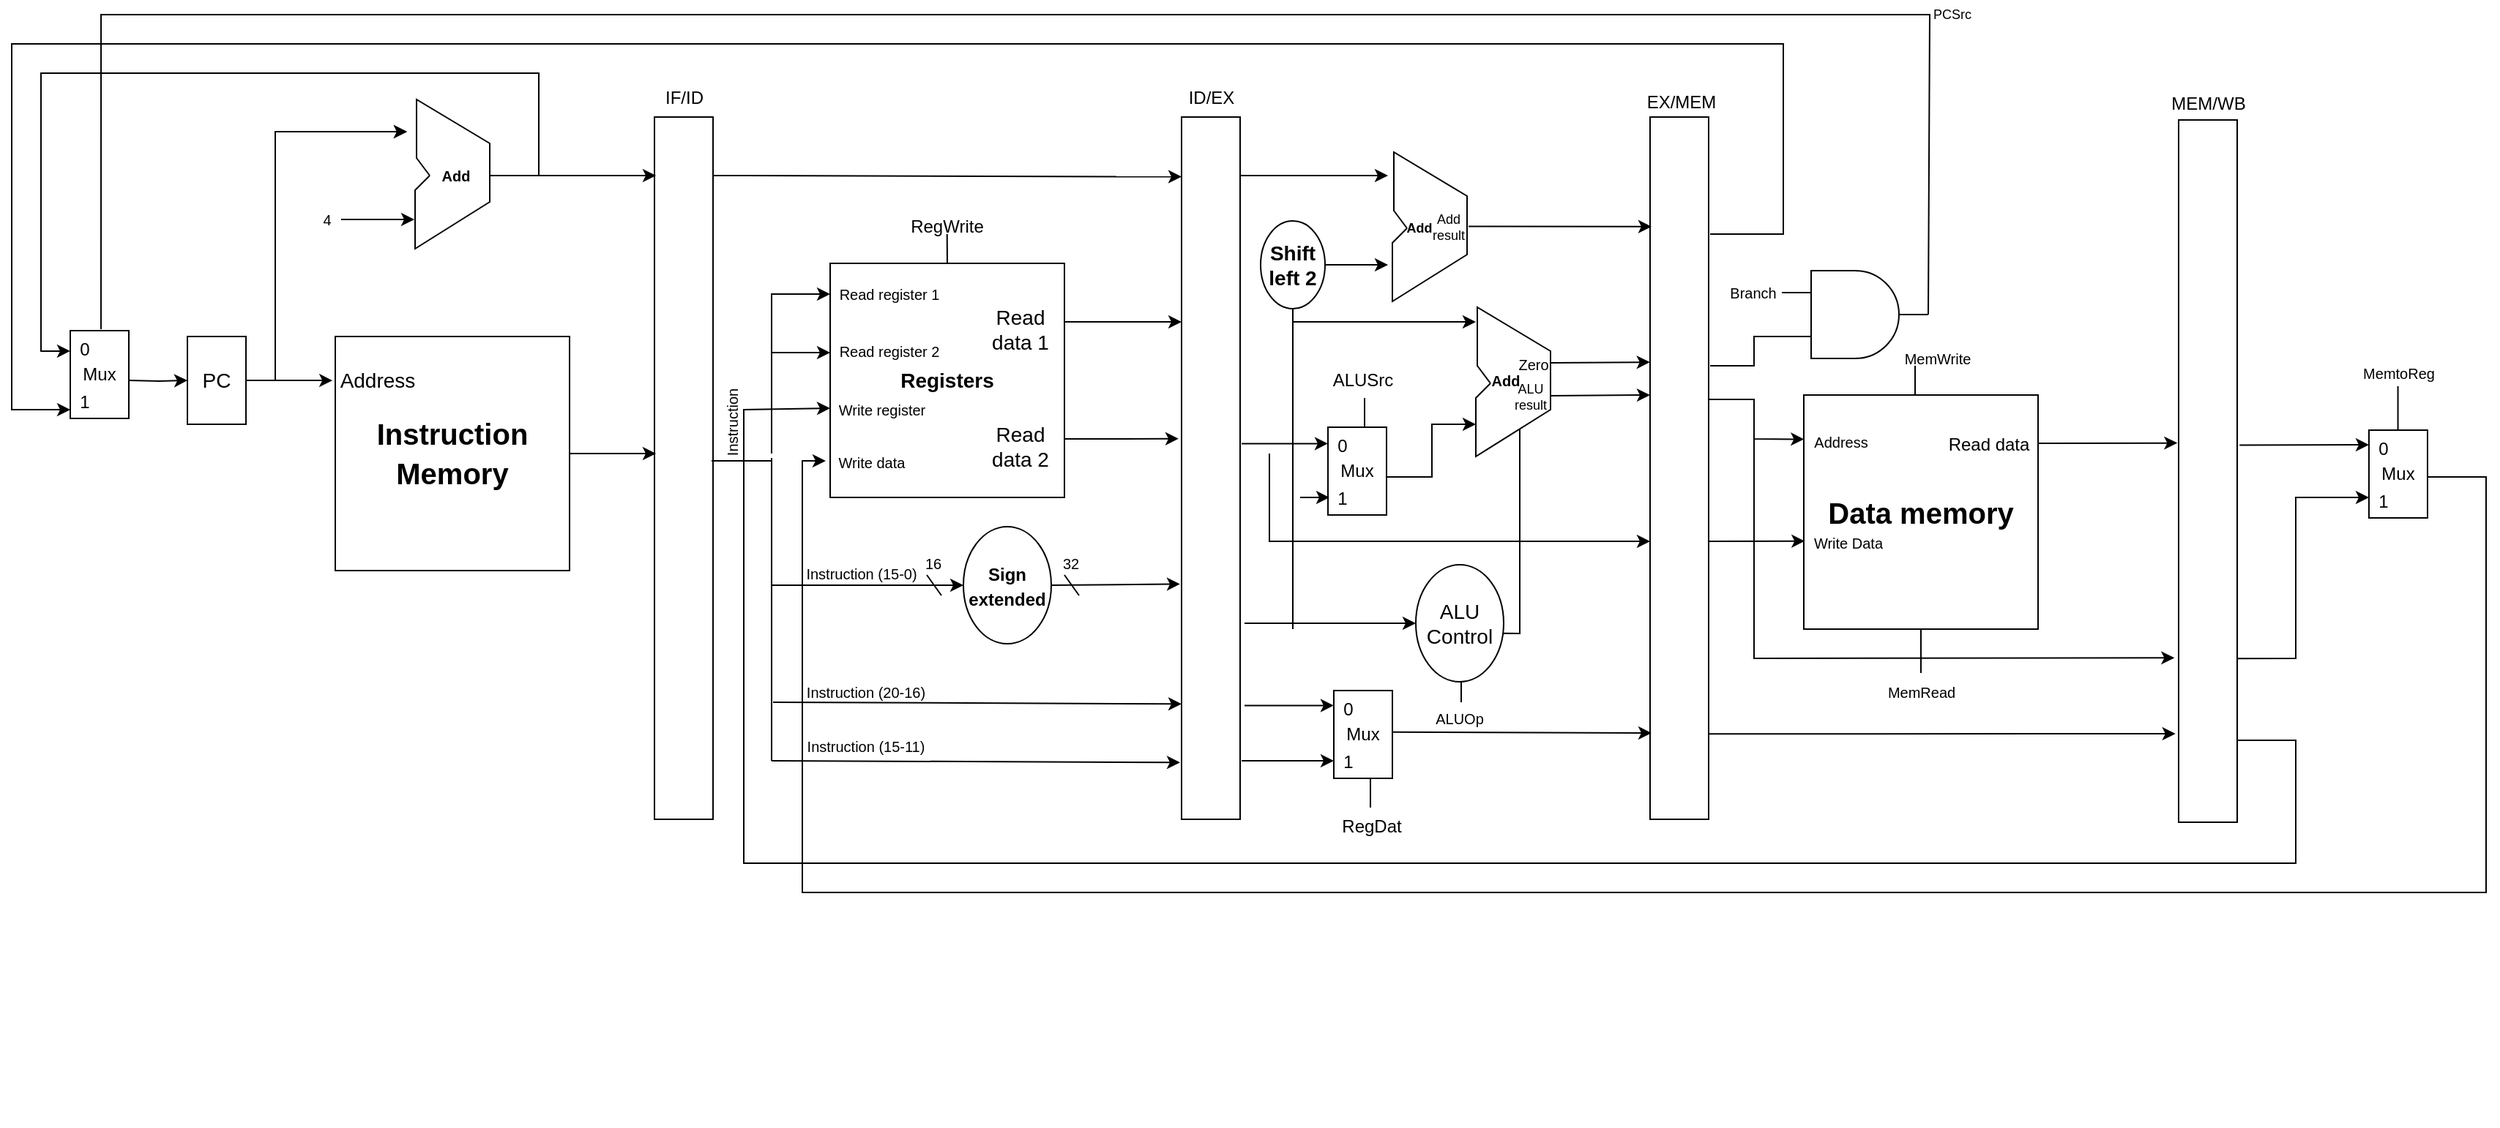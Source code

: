 <mxfile version="20.8.10" type="device" pages="3"><diagram id="9Bk4abLijDd8v-cZvnpy" name="Pàgina-1"><mxGraphModel dx="1941" dy="858" grid="1" gridSize="10" guides="1" tooltips="1" connect="1" arrows="1" fold="1" page="1" pageScale="1" pageWidth="827" pageHeight="1169" math="0" shadow="0"><root><mxCell id="0"/><mxCell id="1" parent="0"/><mxCell id="Sg35ZsKLae_eRegkC4xK-2" value="" style="rounded=0;whiteSpace=wrap;html=1;" parent="1" vertex="1"><mxGeometry x="79" y="320" width="40" height="480" as="geometry"/></mxCell><mxCell id="Sg35ZsKLae_eRegkC4xK-4" value="" style="rounded=0;whiteSpace=wrap;html=1;" parent="1" vertex="1"><mxGeometry x="439" y="320" width="40" height="480" as="geometry"/></mxCell><mxCell id="Sg35ZsKLae_eRegkC4xK-24" style="edgeStyle=orthogonalEdgeStyle;rounded=0;orthogonalLoop=1;jettySize=auto;html=1;exitX=1;exitY=0.25;exitDx=0;exitDy=0;fontSize=14;" parent="1" edge="1"><mxGeometry relative="1" as="geometry"><mxPoint x="439" y="460" as="targetPoint"/><Array as="points"><mxPoint x="439" y="460"/></Array><mxPoint x="357" y="460" as="sourcePoint"/></mxGeometry></mxCell><mxCell id="Sg35ZsKLae_eRegkC4xK-25" style="edgeStyle=orthogonalEdgeStyle;rounded=0;orthogonalLoop=1;jettySize=auto;html=1;exitX=1;exitY=0.75;exitDx=0;exitDy=0;entryX=-0.05;entryY=0.458;entryDx=0;entryDy=0;entryPerimeter=0;fontSize=14;" parent="1" source="Sg35ZsKLae_eRegkC4xK-5" target="Sg35ZsKLae_eRegkC4xK-4" edge="1"><mxGeometry relative="1" as="geometry"/></mxCell><mxCell id="V4AkGQg77KHEg0yCZbd--18" style="edgeStyle=orthogonalEdgeStyle;rounded=0;orthogonalLoop=1;jettySize=auto;html=1;exitX=0.5;exitY=0;exitDx=0;exitDy=0;fontSize=10;endArrow=none;endFill=0;" parent="1" source="Sg35ZsKLae_eRegkC4xK-5" edge="1"><mxGeometry relative="1" as="geometry"><mxPoint x="278.857" y="400" as="targetPoint"/></mxGeometry></mxCell><mxCell id="Sg35ZsKLae_eRegkC4xK-5" value="&lt;div style=&quot;font-size: 14px;&quot;&gt;&lt;b&gt;&lt;font style=&quot;font-size: 14px;&quot;&gt;Registers&lt;/font&gt;&lt;/b&gt;&lt;/div&gt;" style="rounded=0;whiteSpace=wrap;html=1;" parent="1" vertex="1"><mxGeometry x="199" y="420" width="160" height="160" as="geometry"/></mxCell><mxCell id="Sg35ZsKLae_eRegkC4xK-6" value="&lt;b&gt;&lt;font style=&quot;font-size: 12px;&quot;&gt;Sign extended&lt;/font&gt;&lt;/b&gt;" style="ellipse;whiteSpace=wrap;html=1;rotation=90;horizontal=0;fontSize=14;rounded=0;" parent="1" vertex="1"><mxGeometry x="280" y="610" width="80" height="60" as="geometry"/></mxCell><mxCell id="Sg35ZsKLae_eRegkC4xK-23" style="edgeStyle=orthogonalEdgeStyle;rounded=0;orthogonalLoop=1;jettySize=auto;html=1;exitX=1;exitY=0.5;exitDx=0;exitDy=0;fontSize=14;" parent="1" source="Sg35ZsKLae_eRegkC4xK-7" edge="1"><mxGeometry relative="1" as="geometry"><mxPoint x="80" y="550" as="targetPoint"/><Array as="points"><mxPoint x="78" y="550"/></Array></mxGeometry></mxCell><mxCell id="Sg35ZsKLae_eRegkC4xK-7" value="&lt;font style=&quot;font-size: 20px;&quot;&gt;&lt;b&gt;Instruction Memory&lt;/b&gt;&lt;/font&gt;" style="rounded=0;whiteSpace=wrap;html=1;fontSize=22;" parent="1" vertex="1"><mxGeometry x="-139" y="470" width="160" height="160" as="geometry"/></mxCell><mxCell id="Sg35ZsKLae_eRegkC4xK-11" value="" style="edgeStyle=orthogonalEdgeStyle;rounded=0;orthogonalLoop=1;jettySize=auto;html=1;fontSize=14;" parent="1" target="Sg35ZsKLae_eRegkC4xK-9" edge="1"><mxGeometry relative="1" as="geometry"><mxPoint x="-280" y="500" as="sourcePoint"/></mxGeometry></mxCell><mxCell id="Sg35ZsKLae_eRegkC4xK-13" style="edgeStyle=orthogonalEdgeStyle;rounded=0;orthogonalLoop=1;jettySize=auto;html=1;exitX=1;exitY=0.5;exitDx=0;exitDy=0;entryX=-0.012;entryY=0.188;entryDx=0;entryDy=0;entryPerimeter=0;fontSize=14;" parent="1" source="Sg35ZsKLae_eRegkC4xK-9" target="Sg35ZsKLae_eRegkC4xK-7" edge="1"><mxGeometry relative="1" as="geometry"/></mxCell><mxCell id="Sg35ZsKLae_eRegkC4xK-9" value="PC" style="rounded=0;whiteSpace=wrap;html=1;fontSize=14;" parent="1" vertex="1"><mxGeometry x="-240" y="470" width="40" height="60" as="geometry"/></mxCell><mxCell id="Sg35ZsKLae_eRegkC4xK-14" value="Address" style="text;html=1;strokeColor=none;fillColor=none;align=center;verticalAlign=middle;whiteSpace=wrap;rounded=0;fontSize=14;" parent="1" vertex="1"><mxGeometry x="-140" y="485" width="60" height="30" as="geometry"/></mxCell><mxCell id="Sg35ZsKLae_eRegkC4xK-26" value="Read data 1" style="text;html=1;strokeColor=none;fillColor=none;align=center;verticalAlign=middle;whiteSpace=wrap;rounded=0;fontSize=14;" parent="1" vertex="1"><mxGeometry x="299" y="450" width="60" height="30" as="geometry"/></mxCell><mxCell id="Sg35ZsKLae_eRegkC4xK-27" value="Read data 2" style="text;html=1;strokeColor=none;fillColor=none;align=center;verticalAlign=middle;whiteSpace=wrap;rounded=0;fontSize=14;" parent="1" vertex="1"><mxGeometry x="299" y="530" width="60" height="30" as="geometry"/></mxCell><mxCell id="Sg35ZsKLae_eRegkC4xK-28" value="" style="endArrow=none;html=1;rounded=0;fontSize=14;endFill=0;" parent="1" edge="1"><mxGeometry width="50" height="50" relative="1" as="geometry"><mxPoint x="118" y="555" as="sourcePoint"/><mxPoint x="159" y="555" as="targetPoint"/></mxGeometry></mxCell><mxCell id="Sg35ZsKLae_eRegkC4xK-29" value="" style="endArrow=classic;html=1;rounded=0;fontSize=14;" parent="1" edge="1"><mxGeometry width="50" height="50" relative="1" as="geometry"><mxPoint x="159" y="550" as="sourcePoint"/><mxPoint x="199" y="441" as="targetPoint"/><Array as="points"><mxPoint x="159" y="441"/></Array></mxGeometry></mxCell><mxCell id="Sg35ZsKLae_eRegkC4xK-30" value="" style="endArrow=classic;html=1;rounded=0;fontSize=14;" parent="1" edge="1"><mxGeometry width="50" height="50" relative="1" as="geometry"><mxPoint x="159" y="481" as="sourcePoint"/><mxPoint x="199" y="481" as="targetPoint"/></mxGeometry></mxCell><mxCell id="Sg35ZsKLae_eRegkC4xK-31" value="" style="shape=image;html=1;verticalAlign=top;verticalLabelPosition=bottom;labelBackgroundColor=#ffffff;imageAspect=0;aspect=fixed;image=https://cdn0.iconfinder.com/data/icons/octicons/1024/primitive-dot-128.png;fontSize=14;movable=1;resizable=1;rotatable=1;deletable=1;editable=1;connectable=1;fixDash=1;rounded=0;" parent="1" vertex="1"><mxGeometry x="146" y="466" width="28" height="28" as="geometry"/></mxCell><mxCell id="Sg35ZsKLae_eRegkC4xK-34" value="" style="shape=image;html=1;verticalAlign=top;verticalLabelPosition=bottom;labelBackgroundColor=#ffffff;imageAspect=0;aspect=fixed;image=https://cdn0.iconfinder.com/data/icons/octicons/1024/primitive-dot-128.png;fontSize=14;movable=1;resizable=1;rotatable=1;deletable=1;editable=1;connectable=1;fixDash=1;rounded=0;" parent="1" vertex="1"><mxGeometry x="146" y="541" width="28" height="28" as="geometry"/></mxCell><mxCell id="Sg35ZsKLae_eRegkC4xK-35" value="" style="endArrow=none;html=1;rounded=0;fontSize=12;" parent="1" edge="1"><mxGeometry width="50" height="50" relative="1" as="geometry"><mxPoint x="159" y="760" as="sourcePoint"/><mxPoint x="159" y="553" as="targetPoint"/></mxGeometry></mxCell><mxCell id="Sg35ZsKLae_eRegkC4xK-36" value="" style="endArrow=classic;html=1;rounded=0;fontSize=12;entryX=-0.025;entryY=0.919;entryDx=0;entryDy=0;entryPerimeter=0;" parent="1" target="Sg35ZsKLae_eRegkC4xK-4" edge="1"><mxGeometry width="50" height="50" relative="1" as="geometry"><mxPoint x="159" y="760" as="sourcePoint"/><mxPoint x="304" y="740" as="targetPoint"/></mxGeometry></mxCell><mxCell id="Sg35ZsKLae_eRegkC4xK-38" value="" style="endArrow=classic;html=1;rounded=0;fontSize=12;entryX=-0.025;entryY=0.919;entryDx=0;entryDy=0;entryPerimeter=0;" parent="1" edge="1"><mxGeometry width="50" height="50" relative="1" as="geometry"><mxPoint x="160" y="720" as="sourcePoint"/><mxPoint x="439" y="721.12" as="targetPoint"/></mxGeometry></mxCell><mxCell id="Sg35ZsKLae_eRegkC4xK-39" value="" style="endArrow=classic;html=1;rounded=0;fontSize=12;entryX=0.5;entryY=1;entryDx=0;entryDy=0;" parent="1" target="Sg35ZsKLae_eRegkC4xK-6" edge="1"><mxGeometry width="50" height="50" relative="1" as="geometry"><mxPoint x="159" y="640" as="sourcePoint"/><mxPoint x="329" y="430" as="targetPoint"/></mxGeometry></mxCell><mxCell id="Sg35ZsKLae_eRegkC4xK-40" value="" style="endArrow=classic;html=1;rounded=0;fontSize=12;entryX=-0.025;entryY=0.665;entryDx=0;entryDy=0;exitX=0.5;exitY=0;exitDx=0;exitDy=0;entryPerimeter=0;" parent="1" source="Sg35ZsKLae_eRegkC4xK-6" target="Sg35ZsKLae_eRegkC4xK-4" edge="1"><mxGeometry width="50" height="50" relative="1" as="geometry"><mxPoint x="169" y="650" as="sourcePoint"/><mxPoint x="300" y="650" as="targetPoint"/></mxGeometry></mxCell><mxCell id="Sg35ZsKLae_eRegkC4xK-41" value="" style="shape=image;html=1;verticalAlign=top;verticalLabelPosition=bottom;labelBackgroundColor=#ffffff;imageAspect=0;aspect=fixed;image=https://cdn0.iconfinder.com/data/icons/octicons/1024/primitive-dot-128.png;fontSize=14;movable=1;resizable=1;rotatable=1;deletable=1;editable=1;connectable=1;fixDash=1;rounded=0;" parent="1" vertex="1"><mxGeometry x="145" y="626" width="28" height="28" as="geometry"/></mxCell><mxCell id="Sg35ZsKLae_eRegkC4xK-42" value="" style="shape=image;html=1;verticalAlign=top;verticalLabelPosition=bottom;labelBackgroundColor=#ffffff;imageAspect=0;aspect=fixed;image=https://cdn0.iconfinder.com/data/icons/octicons/1024/primitive-dot-128.png;fontSize=14;movable=1;resizable=1;rotatable=1;deletable=1;editable=1;connectable=1;fixDash=1;rounded=0;" parent="1" vertex="1"><mxGeometry x="146" y="707" width="28" height="28" as="geometry"/></mxCell><mxCell id="Sg35ZsKLae_eRegkC4xK-43" value="Mux" style="rounded=0;whiteSpace=wrap;html=1;fontSize=12;direction=south;" parent="1" vertex="1"><mxGeometry x="-320" y="466" width="40" height="60" as="geometry"/></mxCell><mxCell id="V4AkGQg77KHEg0yCZbd--12" style="edgeStyle=orthogonalEdgeStyle;rounded=0;orthogonalLoop=1;jettySize=auto;html=1;exitX=1;exitY=0.5;exitDx=0;exitDy=0;endArrow=none;endFill=0;" parent="1" source="Sg35ZsKLae_eRegkC4xK-45" edge="1"><mxGeometry relative="1" as="geometry"><mxPoint x="630" y="720" as="targetPoint"/></mxGeometry></mxCell><mxCell id="Sg35ZsKLae_eRegkC4xK-45" value="&lt;div&gt;ALU Control&lt;/div&gt;" style="ellipse;whiteSpace=wrap;html=1;rotation=90;horizontal=0;fontSize=14;rounded=0;" parent="1" vertex="1"><mxGeometry x="589" y="636" width="80" height="60" as="geometry"/></mxCell><mxCell id="Sg35ZsKLae_eRegkC4xK-46" value="0" style="text;html=1;strokeColor=none;fillColor=none;align=center;verticalAlign=middle;whiteSpace=wrap;rounded=0;fontSize=12;" parent="1" vertex="1"><mxGeometry x="-340" y="464" width="60" height="30" as="geometry"/></mxCell><mxCell id="Sg35ZsKLae_eRegkC4xK-47" value="1" style="text;html=1;strokeColor=none;fillColor=none;align=center;verticalAlign=middle;whiteSpace=wrap;rounded=0;fontSize=12;" parent="1" vertex="1"><mxGeometry x="-340" y="500" width="60" height="30" as="geometry"/></mxCell><mxCell id="Sg35ZsKLae_eRegkC4xK-48" value="Mux" style="rounded=0;whiteSpace=wrap;html=1;fontSize=12;direction=south;" parent="1" vertex="1"><mxGeometry x="543" y="712" width="40" height="60" as="geometry"/></mxCell><mxCell id="Sg35ZsKLae_eRegkC4xK-49" value="0" style="text;html=1;strokeColor=none;fillColor=none;align=center;verticalAlign=middle;whiteSpace=wrap;rounded=0;fontSize=12;" parent="1" vertex="1"><mxGeometry x="523" y="710" width="60" height="30" as="geometry"/></mxCell><mxCell id="V4AkGQg77KHEg0yCZbd--14" style="edgeStyle=orthogonalEdgeStyle;rounded=0;orthogonalLoop=1;jettySize=auto;html=1;fontSize=10;endArrow=none;endFill=0;" parent="1" edge="1"><mxGeometry relative="1" as="geometry"><mxPoint x="568" y="792" as="targetPoint"/><mxPoint x="568" y="772" as="sourcePoint"/></mxGeometry></mxCell><mxCell id="Sg35ZsKLae_eRegkC4xK-50" value="1" style="text;html=1;strokeColor=none;fillColor=none;align=center;verticalAlign=middle;whiteSpace=wrap;rounded=0;fontSize=12;" parent="1" vertex="1"><mxGeometry x="523" y="746" width="60" height="30" as="geometry"/></mxCell><mxCell id="Sg35ZsKLae_eRegkC4xK-51" value="" style="endArrow=classic;html=1;rounded=0;fontSize=12;exitX=1.075;exitY=0.838;exitDx=0;exitDy=0;exitPerimeter=0;entryX=0.333;entryY=0.408;entryDx=0;entryDy=0;entryPerimeter=0;" parent="1" source="Sg35ZsKLae_eRegkC4xK-4" target="Sg35ZsKLae_eRegkC4xK-49" edge="1"><mxGeometry width="50" height="50" relative="1" as="geometry"><mxPoint x="279" y="780" as="sourcePoint"/><mxPoint x="329" y="730" as="targetPoint"/></mxGeometry></mxCell><mxCell id="Sg35ZsKLae_eRegkC4xK-52" value="" style="endArrow=classic;html=1;rounded=0;fontSize=12;entryX=0.45;entryY=0.467;entryDx=0;entryDy=0;entryPerimeter=0;" parent="1" edge="1"><mxGeometry width="50" height="50" relative="1" as="geometry"><mxPoint x="480" y="760" as="sourcePoint"/><mxPoint x="543" y="760.01" as="targetPoint"/></mxGeometry></mxCell><mxCell id="Sg35ZsKLae_eRegkC4xK-56" value="Mux" style="rounded=0;whiteSpace=wrap;html=1;fontSize=12;direction=south;" parent="1" vertex="1"><mxGeometry x="539" y="532" width="40" height="60" as="geometry"/></mxCell><mxCell id="V4AkGQg77KHEg0yCZbd--16" style="edgeStyle=orthogonalEdgeStyle;rounded=0;orthogonalLoop=1;jettySize=auto;html=1;exitX=0.75;exitY=0;exitDx=0;exitDy=0;fontSize=10;endArrow=none;endFill=0;" parent="1" edge="1"><mxGeometry relative="1" as="geometry"><mxPoint x="564" y="512" as="targetPoint"/><mxPoint x="564" y="532" as="sourcePoint"/></mxGeometry></mxCell><mxCell id="Sg35ZsKLae_eRegkC4xK-57" value="0" style="text;html=1;strokeColor=none;fillColor=none;align=center;verticalAlign=middle;whiteSpace=wrap;rounded=0;fontSize=12;" parent="1" vertex="1"><mxGeometry x="519" y="530" width="60" height="30" as="geometry"/></mxCell><mxCell id="Sg35ZsKLae_eRegkC4xK-58" value="1" style="text;html=1;strokeColor=none;fillColor=none;align=center;verticalAlign=middle;whiteSpace=wrap;rounded=0;fontSize=12;" parent="1" vertex="1"><mxGeometry x="519" y="566" width="60" height="30" as="geometry"/></mxCell><mxCell id="Sg35ZsKLae_eRegkC4xK-59" value="" style="endArrow=classic;html=1;rounded=0;fontSize=12;exitX=1.025;exitY=0.465;exitDx=0;exitDy=0;exitPerimeter=0;entryX=0.333;entryY=0.44;entryDx=0;entryDy=0;entryPerimeter=0;" parent="1" source="Sg35ZsKLae_eRegkC4xK-4" target="Sg35ZsKLae_eRegkC4xK-57" edge="1"><mxGeometry width="50" height="50" relative="1" as="geometry"><mxPoint x="489" y="550" as="sourcePoint"/><mxPoint x="329" y="700" as="targetPoint"/></mxGeometry></mxCell><mxCell id="Sg35ZsKLae_eRegkC4xK-60" value="" style="endArrow=classic;html=1;rounded=0;fontSize=12;entryX=0.5;entryY=1;entryDx=0;entryDy=0;" parent="1" target="Sg35ZsKLae_eRegkC4xK-45" edge="1"><mxGeometry width="50" height="50" relative="1" as="geometry"><mxPoint x="482" y="666" as="sourcePoint"/><mxPoint x="540.98" y="640.2" as="targetPoint"/><Array as="points"><mxPoint x="520" y="666"/><mxPoint x="559" y="666"/></Array></mxGeometry></mxCell><mxCell id="Sg35ZsKLae_eRegkC4xK-63" value="" style="rounded=0;whiteSpace=wrap;html=1;" parent="1" vertex="1"><mxGeometry x="759" y="320" width="40" height="480" as="geometry"/></mxCell><mxCell id="Sg35ZsKLae_eRegkC4xK-64" value="" style="rounded=0;whiteSpace=wrap;html=1;" parent="1" vertex="1"><mxGeometry x="1120" y="322" width="40" height="480" as="geometry"/></mxCell><mxCell id="Sg35ZsKLae_eRegkC4xK-66" value="" style="endArrow=classic;html=1;rounded=0;fontSize=12;exitX=0.472;exitY=0.008;exitDx=0;exitDy=0;exitPerimeter=0;" parent="1" source="Sg35ZsKLae_eRegkC4xK-48" edge="1"><mxGeometry width="50" height="50" relative="1" as="geometry"><mxPoint x="590" y="741" as="sourcePoint"/><mxPoint x="760" y="741" as="targetPoint"/></mxGeometry></mxCell><mxCell id="Sg35ZsKLae_eRegkC4xK-67" value="" style="endArrow=classic;html=1;rounded=0;fontSize=12;" parent="1" edge="1"><mxGeometry width="50" height="50" relative="1" as="geometry"><mxPoint x="499" y="550" as="sourcePoint"/><mxPoint x="759" y="610" as="targetPoint"/><Array as="points"><mxPoint x="499" y="610"/></Array></mxGeometry></mxCell><mxCell id="Sg35ZsKLae_eRegkC4xK-68" value="" style="shape=image;html=1;verticalAlign=top;verticalLabelPosition=bottom;labelBackgroundColor=#ffffff;imageAspect=0;aspect=fixed;image=https://cdn0.iconfinder.com/data/icons/octicons/1024/primitive-dot-128.png;fontSize=14;movable=1;resizable=1;rotatable=1;deletable=1;editable=1;connectable=1;fixDash=1;rounded=0;" parent="1" vertex="1"><mxGeometry x="485" y="529" width="28" height="28" as="geometry"/></mxCell><mxCell id="Sg35ZsKLae_eRegkC4xK-69" value="&lt;font style=&quot;font-size: 20px;&quot;&gt;&lt;b&gt;Data memory&lt;br&gt;&lt;/b&gt;&lt;/font&gt;" style="rounded=0;whiteSpace=wrap;html=1;" parent="1" vertex="1"><mxGeometry x="864" y="510" width="160" height="160" as="geometry"/></mxCell><mxCell id="V4AkGQg77KHEg0yCZbd--1" value="" style="verticalLabelPosition=bottom;shadow=0;dashed=0;align=center;html=1;verticalAlign=top;shape=mxgraph.electrical.logic_gates.logic_gate;operation=and;rounded=0;" parent="1" vertex="1"><mxGeometry x="849" y="425" width="100" height="60" as="geometry"/></mxCell><mxCell id="V4AkGQg77KHEg0yCZbd--6" style="edgeStyle=orthogonalEdgeStyle;rounded=0;orthogonalLoop=1;jettySize=auto;html=1;exitX=1;exitY=0.5;exitDx=0;exitDy=0;endArrow=none;endFill=0;" parent="1" source="V4AkGQg77KHEg0yCZbd--4" edge="1"><mxGeometry relative="1" as="geometry"><mxPoint x="515" y="670" as="targetPoint"/></mxGeometry></mxCell><mxCell id="V4AkGQg77KHEg0yCZbd--38" style="edgeStyle=none;rounded=0;orthogonalLoop=1;jettySize=auto;html=1;fontSize=10;endArrow=classic;endFill=1;" parent="1" source="V4AkGQg77KHEg0yCZbd--4" edge="1"><mxGeometry relative="1" as="geometry"><mxPoint x="580" y="421" as="targetPoint"/></mxGeometry></mxCell><mxCell id="V4AkGQg77KHEg0yCZbd--4" value="&lt;div&gt;&lt;b&gt;Shift left 2&lt;/b&gt;&lt;/div&gt;" style="ellipse;whiteSpace=wrap;html=1;rotation=90;horizontal=0;fontSize=14;rounded=0;" parent="1" vertex="1"><mxGeometry x="485" y="399" width="60" height="44" as="geometry"/></mxCell><mxCell id="V4AkGQg77KHEg0yCZbd--5" value="" style="endArrow=classic;html=1;rounded=0;fontSize=12;entryX=0;entryY=0.085;entryDx=0;entryDy=0;entryPerimeter=0;" parent="1" target="Sg35ZsKLae_eRegkC4xK-4" edge="1"><mxGeometry width="50" height="50" relative="1" as="geometry"><mxPoint x="119" y="360" as="sourcePoint"/><mxPoint x="398" y="361.12" as="targetPoint"/></mxGeometry></mxCell><mxCell id="V4AkGQg77KHEg0yCZbd--9" value="" style="shape=image;html=1;verticalAlign=top;verticalLabelPosition=bottom;labelBackgroundColor=#ffffff;imageAspect=0;aspect=fixed;image=https://cdn0.iconfinder.com/data/icons/octicons/1024/primitive-dot-128.png;fontSize=14;movable=1;resizable=1;rotatable=1;deletable=1;editable=1;connectable=1;fixDash=1;rounded=0;" parent="1" vertex="1"><mxGeometry x="501" y="654" width="28" height="28" as="geometry"/></mxCell><mxCell id="V4AkGQg77KHEg0yCZbd--10" value="" style="shape=image;html=1;verticalAlign=top;verticalLabelPosition=bottom;labelBackgroundColor=#ffffff;imageAspect=0;aspect=fixed;image=https://cdn0.iconfinder.com/data/icons/octicons/1024/primitive-dot-128.png;fontSize=14;movable=1;resizable=1;rotatable=1;deletable=1;editable=1;connectable=1;fixDash=1;rounded=0;" parent="1" vertex="1"><mxGeometry x="501" y="567" width="28" height="28" as="geometry"/></mxCell><mxCell id="V4AkGQg77KHEg0yCZbd--11" value="" style="endArrow=classic;html=1;rounded=0;entryX=0.35;entryY=0.467;entryDx=0;entryDy=0;entryPerimeter=0;exitX=0.679;exitY=0.465;exitDx=0;exitDy=0;exitPerimeter=0;" parent="1" source="V4AkGQg77KHEg0yCZbd--10" target="Sg35ZsKLae_eRegkC4xK-58" edge="1"><mxGeometry width="50" height="50" relative="1" as="geometry"><mxPoint x="360" y="650" as="sourcePoint"/><mxPoint x="410" y="600" as="targetPoint"/></mxGeometry></mxCell><mxCell id="V4AkGQg77KHEg0yCZbd--13" value="&lt;font style=&quot;font-size: 10px;&quot;&gt;ALUOp&lt;/font&gt;" style="text;html=1;strokeColor=none;fillColor=none;align=center;verticalAlign=middle;whiteSpace=wrap;rounded=0;" parent="1" vertex="1"><mxGeometry x="599" y="716" width="60" height="30" as="geometry"/></mxCell><mxCell id="V4AkGQg77KHEg0yCZbd--15" value="RegDat" style="text;html=1;strokeColor=none;fillColor=none;align=center;verticalAlign=middle;whiteSpace=wrap;rounded=0;" parent="1" vertex="1"><mxGeometry x="539" y="790" width="60" height="30" as="geometry"/></mxCell><mxCell id="V4AkGQg77KHEg0yCZbd--17" value="ALUSrc" style="text;html=1;strokeColor=none;fillColor=none;align=center;verticalAlign=middle;whiteSpace=wrap;rounded=0;" parent="1" vertex="1"><mxGeometry x="533" y="485" width="60" height="30" as="geometry"/></mxCell><mxCell id="V4AkGQg77KHEg0yCZbd--20" value="RegWrite" style="text;html=1;strokeColor=none;fillColor=none;align=center;verticalAlign=middle;whiteSpace=wrap;rounded=0;" parent="1" vertex="1"><mxGeometry x="249" y="380" width="60" height="30" as="geometry"/></mxCell><mxCell id="V4AkGQg77KHEg0yCZbd--33" value="" style="edgeStyle=none;orthogonalLoop=1;jettySize=auto;html=1;fontSize=10;endArrow=none;endFill=0;rounded=0;" parent="1" edge="1"><mxGeometry width="80" relative="1" as="geometry"><mxPoint x="650" y="502" as="sourcePoint"/><mxPoint x="650" y="502" as="targetPoint"/><Array as="points"><mxPoint x="641" y="490"/><mxPoint x="641" y="450"/><mxPoint x="691" y="480"/><mxPoint x="691" y="520"/><mxPoint x="640" y="552"/><mxPoint x="640" y="512"/></Array></mxGeometry></mxCell><mxCell id="V4AkGQg77KHEg0yCZbd--34" value="&amp;nbsp;" style="text;whiteSpace=wrap;html=1;fontSize=10;" parent="1" vertex="1"><mxGeometry x="460" y="280" width="40" height="40" as="geometry"/></mxCell><mxCell id="V4AkGQg77KHEg0yCZbd--35" value="" style="edgeStyle=none;orthogonalLoop=1;jettySize=auto;html=1;fontSize=10;endArrow=none;endFill=0;rounded=0;" parent="1" edge="1"><mxGeometry width="80" relative="1" as="geometry"><mxPoint x="593" y="396" as="sourcePoint"/><mxPoint x="593" y="396" as="targetPoint"/><Array as="points"><mxPoint x="584" y="384"/><mxPoint x="584" y="344"/><mxPoint x="634" y="374"/><mxPoint x="634" y="414"/><mxPoint x="583" y="446"/><mxPoint x="583" y="406"/></Array></mxGeometry></mxCell><mxCell id="V4AkGQg77KHEg0yCZbd--36" value="" style="edgeStyle=none;orthogonalLoop=1;jettySize=auto;html=1;fontSize=10;endArrow=none;endFill=0;rounded=0;" parent="1" edge="1"><mxGeometry width="80" relative="1" as="geometry"><mxPoint x="-74.5" y="360" as="sourcePoint"/><mxPoint x="-74.5" y="360" as="targetPoint"/><Array as="points"><mxPoint x="-83.5" y="348"/><mxPoint x="-83.5" y="308"/><mxPoint x="-33.5" y="338"/><mxPoint x="-33.5" y="378"/><mxPoint x="-84.5" y="410"/><mxPoint x="-84.5" y="370"/></Array></mxGeometry></mxCell><mxCell id="V4AkGQg77KHEg0yCZbd--40" style="edgeStyle=none;rounded=0;orthogonalLoop=1;jettySize=auto;html=1;fontSize=10;endArrow=classic;endFill=1;" parent="1" edge="1"><mxGeometry relative="1" as="geometry"><mxPoint x="580" y="360" as="targetPoint"/><mxPoint x="479" y="360" as="sourcePoint"/></mxGeometry></mxCell><mxCell id="V4AkGQg77KHEg0yCZbd--45" style="edgeStyle=orthogonalEdgeStyle;rounded=0;orthogonalLoop=1;jettySize=auto;html=1;exitX=1;exitY=0.25;exitDx=0;exitDy=0;fontSize=14;" parent="1" edge="1"><mxGeometry relative="1" as="geometry"><mxPoint x="640" y="460" as="targetPoint"/><Array as="points"><mxPoint x="597" y="460"/></Array><mxPoint x="515" y="460" as="sourcePoint"/></mxGeometry></mxCell><mxCell id="V4AkGQg77KHEg0yCZbd--46" value="" style="endArrow=classic;html=1;rounded=0;exitX=0.679;exitY=0.465;exitDx=0;exitDy=0;exitPerimeter=0;" parent="1" edge="1"><mxGeometry width="50" height="50" relative="1" as="geometry"><mxPoint x="579.012" y="566.01" as="sourcePoint"/><mxPoint x="640" y="530" as="targetPoint"/><Array as="points"><mxPoint x="610" y="566"/><mxPoint x="610" y="530"/></Array></mxGeometry></mxCell><mxCell id="V4AkGQg77KHEg0yCZbd--48" style="edgeStyle=none;rounded=0;orthogonalLoop=1;jettySize=auto;html=1;fontSize=10;endArrow=classic;endFill=1;entryX=0.025;entryY=0.156;entryDx=0;entryDy=0;entryPerimeter=0;" parent="1" target="Sg35ZsKLae_eRegkC4xK-63" edge="1"><mxGeometry relative="1" as="geometry"><mxPoint x="678" y="394.71" as="targetPoint"/><mxPoint x="635" y="394.71" as="sourcePoint"/></mxGeometry></mxCell><mxCell id="V4AkGQg77KHEg0yCZbd--50" style="edgeStyle=none;rounded=0;orthogonalLoop=1;jettySize=auto;html=1;fontSize=10;endArrow=classic;endFill=1;entryX=-0.003;entryY=0.349;entryDx=0;entryDy=0;entryPerimeter=0;" parent="1" target="Sg35ZsKLae_eRegkC4xK-63" edge="1"><mxGeometry relative="1" as="geometry"><mxPoint x="734" y="488" as="targetPoint"/><mxPoint x="691" y="488" as="sourcePoint"/></mxGeometry></mxCell><mxCell id="V4AkGQg77KHEg0yCZbd--51" style="edgeStyle=none;rounded=0;orthogonalLoop=1;jettySize=auto;html=1;fontSize=10;endArrow=classic;endFill=1;entryX=-0.003;entryY=0.349;entryDx=0;entryDy=0;entryPerimeter=0;" parent="1" edge="1"><mxGeometry relative="1" as="geometry"><mxPoint x="759.0" y="510" as="targetPoint"/><mxPoint x="691.12" y="510.48" as="sourcePoint"/></mxGeometry></mxCell><mxCell id="V4AkGQg77KHEg0yCZbd--53" value="" style="endArrow=none;html=1;rounded=0;fontSize=10;exitX=0.586;exitY=0.001;exitDx=0;exitDy=0;exitPerimeter=0;" parent="1" source="Sg35ZsKLae_eRegkC4xK-45" edge="1"><mxGeometry width="50" height="50" relative="1" as="geometry"><mxPoint x="660" y="673" as="sourcePoint"/><mxPoint x="670" y="533" as="targetPoint"/><Array as="points"><mxPoint x="670" y="673"/></Array></mxGeometry></mxCell><mxCell id="V4AkGQg77KHEg0yCZbd--55" value="" style="edgeStyle=orthogonalEdgeStyle;rounded=0;orthogonalLoop=1;jettySize=auto;html=1;fontSize=14;" parent="1" edge="1"><mxGeometry relative="1" as="geometry"><mxPoint x="-33" y="360" as="sourcePoint"/><mxPoint x="80" y="360" as="targetPoint"/></mxGeometry></mxCell><mxCell id="V4AkGQg77KHEg0yCZbd--56" value="" style="endArrow=classic;html=1;rounded=0;fontSize=10;entryX=0.333;entryY=0.533;entryDx=0;entryDy=0;entryPerimeter=0;" parent="1" target="Sg35ZsKLae_eRegkC4xK-46" edge="1"><mxGeometry width="50" height="50" relative="1" as="geometry"><mxPoint y="360" as="sourcePoint"/><mxPoint x="-20" y="420" as="targetPoint"/><Array as="points"><mxPoint y="290"/><mxPoint x="-340" y="290"/><mxPoint x="-340" y="480"/></Array></mxGeometry></mxCell><mxCell id="V4AkGQg77KHEg0yCZbd--57" value="" style="shape=image;html=1;verticalAlign=top;verticalLabelPosition=bottom;labelBackgroundColor=#ffffff;imageAspect=0;aspect=fixed;image=https://cdn0.iconfinder.com/data/icons/octicons/1024/primitive-dot-128.png;fontSize=14;movable=1;resizable=1;rotatable=1;deletable=1;editable=1;connectable=1;fixDash=1;rounded=0;" parent="1" vertex="1"><mxGeometry x="-14" y="346" width="28" height="28" as="geometry"/></mxCell><mxCell id="V4AkGQg77KHEg0yCZbd--59" value="" style="endArrow=none;html=1;rounded=0;fontSize=10;entryX=0;entryY=0.75;entryDx=0;entryDy=0;entryPerimeter=0;" parent="1" target="V4AkGQg77KHEg0yCZbd--1" edge="1"><mxGeometry width="50" height="50" relative="1" as="geometry"><mxPoint x="800" y="490" as="sourcePoint"/><mxPoint x="840" y="480" as="targetPoint"/><Array as="points"><mxPoint x="830" y="490"/><mxPoint x="830" y="470"/></Array></mxGeometry></mxCell><mxCell id="V4AkGQg77KHEg0yCZbd--61" value="Branch" style="text;html=1;align=center;verticalAlign=middle;resizable=0;points=[];autosize=1;strokeColor=none;fillColor=none;fontSize=10;" parent="1" vertex="1"><mxGeometry x="799" y="425" width="60" height="30" as="geometry"/></mxCell><mxCell id="V4AkGQg77KHEg0yCZbd--62" value="&lt;font style=&quot;font-size: 10px;&quot;&gt;Read register 1&lt;/font&gt;" style="text;html=1;strokeColor=none;fillColor=none;align=center;verticalAlign=middle;whiteSpace=wrap;rounded=0;fontSize=14;" parent="1" vertex="1"><mxGeometry x="199" y="425" width="81" height="30" as="geometry"/></mxCell><mxCell id="V4AkGQg77KHEg0yCZbd--63" value="&lt;font style=&quot;font-size: 10px;&quot;&gt;Read register 2&lt;/font&gt;" style="text;html=1;strokeColor=none;fillColor=none;align=center;verticalAlign=middle;whiteSpace=wrap;rounded=0;fontSize=14;" parent="1" vertex="1"><mxGeometry x="204" y="464" width="71" height="30" as="geometry"/></mxCell><mxCell id="ZzB7uu2iZUOeOpBWaJdP-1" value="IF/ID" style="text;html=1;align=center;verticalAlign=middle;resizable=0;points=[];autosize=1;strokeColor=none;fillColor=none;" parent="1" vertex="1"><mxGeometry x="74" y="292" width="50" height="30" as="geometry"/></mxCell><mxCell id="ZzB7uu2iZUOeOpBWaJdP-2" value="ID/EX" style="text;html=1;align=center;verticalAlign=middle;resizable=0;points=[];autosize=1;strokeColor=none;fillColor=none;" parent="1" vertex="1"><mxGeometry x="429" y="292" width="60" height="30" as="geometry"/></mxCell><mxCell id="ZzB7uu2iZUOeOpBWaJdP-3" value="EX/MEM" style="text;html=1;align=center;verticalAlign=middle;resizable=0;points=[];autosize=1;strokeColor=none;fillColor=none;" parent="1" vertex="1"><mxGeometry x="745" y="295" width="70" height="30" as="geometry"/></mxCell><mxCell id="ZzB7uu2iZUOeOpBWaJdP-4" value="&lt;font style=&quot;font-size: 9px;&quot;&gt;&lt;b style=&quot;&quot;&gt;Add&lt;/b&gt;&lt;/font&gt;" style="text;html=1;align=center;verticalAlign=middle;resizable=0;points=[];autosize=1;strokeColor=none;fillColor=none;" parent="1" vertex="1"><mxGeometry x="581" y="380" width="40" height="30" as="geometry"/></mxCell><mxCell id="ZzB7uu2iZUOeOpBWaJdP-5" value="&lt;div style=&quot;font-size: 9px;&quot;&gt;&lt;font style=&quot;font-size: 9px;&quot;&gt;Add &lt;br&gt;&lt;/font&gt;&lt;/div&gt;&lt;div style=&quot;font-size: 9px;&quot;&gt;&lt;font style=&quot;font-size: 9px;&quot;&gt;result&lt;/font&gt;&lt;/div&gt;" style="text;html=1;align=center;verticalAlign=middle;resizable=0;points=[];autosize=1;strokeColor=none;fillColor=none;fontSize=10;" parent="1" vertex="1"><mxGeometry x="596" y="375" width="50" height="40" as="geometry"/></mxCell><mxCell id="ZzB7uu2iZUOeOpBWaJdP-6" value="" style="endArrow=classic;html=1;rounded=0;fontSize=9;endFill=1;" parent="1" edge="1"><mxGeometry width="50" height="50" relative="1" as="geometry"><mxPoint x="800" y="400" as="sourcePoint"/><mxPoint x="-320" y="520" as="targetPoint"/><Array as="points"><mxPoint x="850" y="400"/><mxPoint x="850" y="270"/><mxPoint x="-360" y="270"/><mxPoint x="-360" y="520"/></Array></mxGeometry></mxCell><mxCell id="ZzB7uu2iZUOeOpBWaJdP-7" value="" style="endArrow=none;html=1;rounded=0;fontSize=9;entryX=0.683;entryY=0.033;entryDx=0;entryDy=0;entryPerimeter=0;" parent="1" target="Sg35ZsKLae_eRegkC4xK-46" edge="1"><mxGeometry width="50" height="50" relative="1" as="geometry"><mxPoint x="949" y="455" as="sourcePoint"/><mxPoint x="330" y="200" as="targetPoint"/><Array as="points"><mxPoint x="950" y="250"/><mxPoint x="-299" y="250"/></Array></mxGeometry></mxCell><mxCell id="ZzB7uu2iZUOeOpBWaJdP-8" value="PCSrc" style="text;html=1;align=center;verticalAlign=middle;resizable=0;points=[];autosize=1;strokeColor=none;fillColor=none;fontSize=9;" parent="1" vertex="1"><mxGeometry x="940" y="240" width="50" height="20" as="geometry"/></mxCell><mxCell id="ZzB7uu2iZUOeOpBWaJdP-9" value="&lt;b&gt;&lt;font style=&quot;font-size: 10px;&quot;&gt;Add&lt;/font&gt;&lt;/b&gt;" style="text;html=1;align=center;verticalAlign=middle;resizable=0;points=[];autosize=1;strokeColor=none;fillColor=none;fontSize=9;" parent="1" vertex="1"><mxGeometry x="-77" y="345" width="40" height="30" as="geometry"/></mxCell><mxCell id="ZzB7uu2iZUOeOpBWaJdP-10" value="" style="endArrow=classic;html=1;rounded=0;fontSize=10;" parent="1" edge="1"><mxGeometry width="50" height="50" relative="1" as="geometry"><mxPoint x="-135" y="390" as="sourcePoint"/><mxPoint x="-85" y="390" as="targetPoint"/></mxGeometry></mxCell><mxCell id="ZzB7uu2iZUOeOpBWaJdP-11" value="4" style="text;html=1;align=center;verticalAlign=middle;resizable=0;points=[];autosize=1;strokeColor=none;fillColor=none;fontSize=10;" parent="1" vertex="1"><mxGeometry x="-160" y="375" width="30" height="30" as="geometry"/></mxCell><mxCell id="ZzB7uu2iZUOeOpBWaJdP-12" value="" style="endArrow=classic;html=1;rounded=0;fontSize=12;" parent="1" edge="1"><mxGeometry width="50" height="50" relative="1" as="geometry"><mxPoint x="-180" y="500" as="sourcePoint"/><mxPoint x="-90" y="330" as="targetPoint"/><Array as="points"><mxPoint x="-180" y="330"/></Array></mxGeometry></mxCell><mxCell id="ZzB7uu2iZUOeOpBWaJdP-13" value="" style="endArrow=classic;html=1;rounded=0;fontSize=12;" parent="1" edge="1"><mxGeometry width="50" height="50" relative="1" as="geometry"><mxPoint x="-180" y="500" as="sourcePoint"/><mxPoint x="-90" y="330" as="targetPoint"/><Array as="points"><mxPoint x="-180" y="330"/></Array></mxGeometry></mxCell><mxCell id="ZzB7uu2iZUOeOpBWaJdP-14" value="" style="shape=image;html=1;verticalAlign=top;verticalLabelPosition=bottom;labelBackgroundColor=#ffffff;imageAspect=0;aspect=fixed;image=https://cdn0.iconfinder.com/data/icons/octicons/1024/primitive-dot-128.png;fontSize=14;movable=1;resizable=1;rotatable=1;deletable=1;editable=1;connectable=1;fixDash=1;rounded=0;" parent="1" vertex="1"><mxGeometry x="-194" y="485" width="28" height="28" as="geometry"/></mxCell><mxCell id="ZzB7uu2iZUOeOpBWaJdP-15" value="" style="endArrow=classic;html=1;rounded=0;fontSize=12;entryX=0.001;entryY=0.189;entryDx=0;entryDy=0;entryPerimeter=0;" parent="1" target="Sg35ZsKLae_eRegkC4xK-69" edge="1"><mxGeometry width="50" height="50" relative="1" as="geometry"><mxPoint x="799" y="513" as="sourcePoint"/><mxPoint x="860" y="590" as="targetPoint"/><Array as="points"><mxPoint x="830" y="513"/><mxPoint x="830" y="540"/></Array></mxGeometry></mxCell><mxCell id="ZzB7uu2iZUOeOpBWaJdP-16" value="" style="shape=image;html=1;verticalAlign=top;verticalLabelPosition=bottom;labelBackgroundColor=#ffffff;imageAspect=0;aspect=fixed;image=https://cdn0.iconfinder.com/data/icons/octicons/1024/primitive-dot-128.png;fontSize=14;movable=1;resizable=1;rotatable=1;deletable=1;editable=1;connectable=1;fixDash=1;rounded=0;" parent="1" vertex="1"><mxGeometry x="816" y="526" width="28" height="28" as="geometry"/></mxCell><mxCell id="ZzB7uu2iZUOeOpBWaJdP-18" value="" style="endArrow=classic;html=1;rounded=0;fontSize=12;entryX=0.004;entryY=0.624;entryDx=0;entryDy=0;entryPerimeter=0;" parent="1" target="Sg35ZsKLae_eRegkC4xK-69" edge="1"><mxGeometry width="50" height="50" relative="1" as="geometry"><mxPoint x="799" y="610" as="sourcePoint"/><mxPoint x="860" y="610" as="targetPoint"/></mxGeometry></mxCell><mxCell id="ZzB7uu2iZUOeOpBWaJdP-19" value="&lt;font style=&quot;font-size: 10px;&quot;&gt;Write Data&lt;br&gt;&lt;/font&gt;" style="text;html=1;align=center;verticalAlign=middle;resizable=0;points=[];autosize=1;strokeColor=none;fillColor=none;fontSize=12;" parent="1" vertex="1"><mxGeometry x="859" y="596" width="70" height="30" as="geometry"/></mxCell><mxCell id="ZzB7uu2iZUOeOpBWaJdP-20" value="&lt;font style=&quot;font-size: 10px;&quot;&gt;Address&lt;/font&gt;" style="text;html=1;align=center;verticalAlign=middle;resizable=0;points=[];autosize=1;strokeColor=none;fillColor=none;fontSize=12;" parent="1" vertex="1"><mxGeometry x="859" y="527" width="60" height="30" as="geometry"/></mxCell><mxCell id="ZzB7uu2iZUOeOpBWaJdP-21" value="" style="endArrow=none;html=1;rounded=0;fontSize=10;entryX=0.5;entryY=1;entryDx=0;entryDy=0;" parent="1" target="Sg35ZsKLae_eRegkC4xK-69" edge="1"><mxGeometry width="50" height="50" relative="1" as="geometry"><mxPoint x="944" y="700" as="sourcePoint"/><mxPoint x="920" y="560" as="targetPoint"/></mxGeometry></mxCell><mxCell id="ZzB7uu2iZUOeOpBWaJdP-22" value="MemRead" style="text;html=1;align=center;verticalAlign=middle;resizable=0;points=[];autosize=1;strokeColor=none;fillColor=none;fontSize=10;" parent="1" vertex="1"><mxGeometry x="909" y="698" width="70" height="30" as="geometry"/></mxCell><mxCell id="ZzB7uu2iZUOeOpBWaJdP-23" value="" style="endArrow=classic;html=1;rounded=0;fontSize=10;entryX=-0.071;entryY=0.766;entryDx=0;entryDy=0;entryPerimeter=0;" parent="1" target="Sg35ZsKLae_eRegkC4xK-64" edge="1"><mxGeometry width="50" height="50" relative="1" as="geometry"><mxPoint x="830" y="540" as="sourcePoint"/><mxPoint x="830" y="710" as="targetPoint"/><Array as="points"><mxPoint x="830" y="690"/></Array></mxGeometry></mxCell><mxCell id="ZzB7uu2iZUOeOpBWaJdP-24" value="" style="endArrow=classic;html=1;rounded=0;fontSize=12;exitX=0.472;exitY=0.008;exitDx=0;exitDy=0;exitPerimeter=0;entryX=-0.053;entryY=0.874;entryDx=0;entryDy=0;entryPerimeter=0;" parent="1" target="Sg35ZsKLae_eRegkC4xK-64" edge="1"><mxGeometry width="50" height="50" relative="1" as="geometry"><mxPoint x="799.0" y="741.66" as="sourcePoint"/><mxPoint x="976.32" y="742.34" as="targetPoint"/></mxGeometry></mxCell><mxCell id="ZzB7uu2iZUOeOpBWaJdP-25" value="" style="endArrow=classic;html=1;rounded=0;fontSize=10;entryX=0;entryY=0.5;entryDx=0;entryDy=0;" parent="1" target="ZzB7uu2iZUOeOpBWaJdP-26" edge="1"><mxGeometry width="50" height="50" relative="1" as="geometry"><mxPoint x="1160" y="746" as="sourcePoint"/><mxPoint x="1210" y="696" as="targetPoint"/><Array as="points"><mxPoint x="1200" y="746"/><mxPoint x="1200" y="830"/><mxPoint x="140" y="830"/><mxPoint x="140" y="520"/></Array></mxGeometry></mxCell><mxCell id="ZzB7uu2iZUOeOpBWaJdP-26" value="&lt;font style=&quot;font-size: 10px;&quot;&gt;Write register&lt;br&gt;&lt;/font&gt;" style="text;html=1;strokeColor=none;fillColor=none;align=center;verticalAlign=middle;whiteSpace=wrap;rounded=0;fontSize=14;" parent="1" vertex="1"><mxGeometry x="199" y="504" width="71" height="30" as="geometry"/></mxCell><mxCell id="ZzB7uu2iZUOeOpBWaJdP-27" value="&amp;nbsp;" style="text;whiteSpace=wrap;html=1;fontSize=10;" parent="1" vertex="1"><mxGeometry x="830" y="970" width="40" height="40" as="geometry"/></mxCell><mxCell id="ZzB7uu2iZUOeOpBWaJdP-28" value="Mux" style="rounded=0;whiteSpace=wrap;html=1;fontSize=12;direction=south;" parent="1" vertex="1"><mxGeometry x="1250" y="534" width="40" height="60" as="geometry"/></mxCell><mxCell id="ZzB7uu2iZUOeOpBWaJdP-29" value="0" style="text;html=1;strokeColor=none;fillColor=none;align=center;verticalAlign=middle;whiteSpace=wrap;rounded=0;fontSize=12;" parent="1" vertex="1"><mxGeometry x="1230" y="532" width="60" height="30" as="geometry"/></mxCell><mxCell id="ZzB7uu2iZUOeOpBWaJdP-30" value="1" style="text;html=1;strokeColor=none;fillColor=none;align=center;verticalAlign=middle;whiteSpace=wrap;rounded=0;fontSize=12;" parent="1" vertex="1"><mxGeometry x="1230" y="568" width="60" height="30" as="geometry"/></mxCell><mxCell id="ZzB7uu2iZUOeOpBWaJdP-31" value="" style="endArrow=classic;html=1;rounded=0;fontSize=10;entryX=-0.021;entryY=0.46;entryDx=0;entryDy=0;entryPerimeter=0;" parent="1" target="Sg35ZsKLae_eRegkC4xK-64" edge="1"><mxGeometry width="50" height="50" relative="1" as="geometry"><mxPoint x="1024" y="543" as="sourcePoint"/><mxPoint x="1074" y="493" as="targetPoint"/></mxGeometry></mxCell><mxCell id="ZzB7uu2iZUOeOpBWaJdP-33" value="" style="endArrow=classic;html=1;rounded=0;fontSize=10;exitX=1.04;exitY=0.463;exitDx=0;exitDy=0;exitPerimeter=0;" parent="1" source="Sg35ZsKLae_eRegkC4xK-64" edge="1"><mxGeometry width="50" height="50" relative="1" as="geometry"><mxPoint x="1200" y="594" as="sourcePoint"/><mxPoint x="1250" y="544" as="targetPoint"/></mxGeometry></mxCell><mxCell id="ZzB7uu2iZUOeOpBWaJdP-34" value="" style="endArrow=classic;html=1;rounded=0;fontSize=10;exitX=1.005;exitY=0.767;exitDx=0;exitDy=0;exitPerimeter=0;" parent="1" source="Sg35ZsKLae_eRegkC4xK-64" edge="1"><mxGeometry width="50" height="50" relative="1" as="geometry"><mxPoint x="1200" y="630" as="sourcePoint"/><mxPoint x="1250" y="580" as="targetPoint"/><Array as="points"><mxPoint x="1200" y="690"/><mxPoint x="1200" y="580"/></Array></mxGeometry></mxCell><mxCell id="ZzB7uu2iZUOeOpBWaJdP-35" value="" style="endArrow=none;html=1;rounded=0;fontSize=10;entryX=0.5;entryY=1;entryDx=0;entryDy=0;" parent="1" edge="1"><mxGeometry width="50" height="50" relative="1" as="geometry"><mxPoint x="1269.79" y="534.0" as="sourcePoint"/><mxPoint x="1269.79" y="504.0" as="targetPoint"/></mxGeometry></mxCell><mxCell id="ZzB7uu2iZUOeOpBWaJdP-36" value="MemtoReg" style="text;html=1;align=center;verticalAlign=middle;resizable=0;points=[];autosize=1;strokeColor=none;fillColor=none;fontSize=10;" parent="1" vertex="1"><mxGeometry x="1235" y="480" width="70" height="30" as="geometry"/></mxCell><mxCell id="ZzB7uu2iZUOeOpBWaJdP-37" value="" style="endArrow=classic;html=1;rounded=0;fontSize=10;entryX=-0.019;entryY=0.844;entryDx=0;entryDy=0;entryPerimeter=0;" parent="1" target="Sg35ZsKLae_eRegkC4xK-5" edge="1"><mxGeometry width="50" height="50" relative="1" as="geometry"><mxPoint x="1290" y="566" as="sourcePoint"/><mxPoint x="1340" y="516" as="targetPoint"/><Array as="points"><mxPoint x="1330" y="566"/><mxPoint x="1330" y="850"/><mxPoint x="180" y="850"/><mxPoint x="180" y="555"/></Array></mxGeometry></mxCell><mxCell id="ZzB7uu2iZUOeOpBWaJdP-38" value="&lt;font style=&quot;font-size: 10px;&quot;&gt;Write data&lt;br&gt;&lt;/font&gt;" style="text;html=1;strokeColor=none;fillColor=none;align=center;verticalAlign=middle;whiteSpace=wrap;rounded=0;fontSize=14;" parent="1" vertex="1"><mxGeometry x="192" y="540" width="71" height="30" as="geometry"/></mxCell><mxCell id="ZzB7uu2iZUOeOpBWaJdP-39" value="Read data" style="text;html=1;align=center;verticalAlign=middle;resizable=0;points=[];autosize=1;strokeColor=none;fillColor=none;fontSize=12;" parent="1" vertex="1"><mxGeometry x="950" y="529" width="80" height="30" as="geometry"/></mxCell><mxCell id="ZzB7uu2iZUOeOpBWaJdP-41" value="" style="endArrow=none;html=1;rounded=0;fontSize=10;" parent="1" edge="1"><mxGeometry width="50" height="50" relative="1" as="geometry"><mxPoint x="940" y="510.0" as="sourcePoint"/><mxPoint x="940" y="490" as="targetPoint"/></mxGeometry></mxCell><mxCell id="ZzB7uu2iZUOeOpBWaJdP-42" value="MemWrite" style="text;html=1;align=center;verticalAlign=middle;resizable=0;points=[];autosize=1;strokeColor=none;fillColor=none;fontSize=10;" parent="1" vertex="1"><mxGeometry x="920" y="470" width="70" height="30" as="geometry"/></mxCell><mxCell id="ZzB7uu2iZUOeOpBWaJdP-43" value="MEM/WB" style="text;html=1;align=center;verticalAlign=middle;resizable=0;points=[];autosize=1;strokeColor=none;fillColor=none;" parent="1" vertex="1"><mxGeometry x="1105" y="296" width="70" height="30" as="geometry"/></mxCell><mxCell id="ZzB7uu2iZUOeOpBWaJdP-44" value="&lt;font style=&quot;font-size: 10px;&quot;&gt;Instruction&lt;/font&gt;" style="text;html=1;align=center;verticalAlign=middle;resizable=0;points=[];autosize=1;strokeColor=none;fillColor=none;fontSize=20;rotation=-90;" parent="1" vertex="1"><mxGeometry x="93" y="509" width="70" height="40" as="geometry"/></mxCell><mxCell id="ZzB7uu2iZUOeOpBWaJdP-45" value="&lt;div&gt;Instruction (15-0)&lt;br&gt;&lt;/div&gt;" style="text;html=1;align=center;verticalAlign=middle;resizable=0;points=[];autosize=1;strokeColor=none;fillColor=none;fontSize=10;" parent="1" vertex="1"><mxGeometry x="170" y="617" width="100" height="30" as="geometry"/></mxCell><mxCell id="ZzB7uu2iZUOeOpBWaJdP-46" value="&lt;div&gt;Instruction (20-16)&lt;br&gt;&lt;/div&gt;" style="text;html=1;align=center;verticalAlign=middle;resizable=0;points=[];autosize=1;strokeColor=none;fillColor=none;fontSize=10;" parent="1" vertex="1"><mxGeometry x="173" y="698" width="100" height="30" as="geometry"/></mxCell><mxCell id="ZzB7uu2iZUOeOpBWaJdP-47" value="&lt;div&gt;Instruction (15-11)&lt;br&gt;&lt;/div&gt;" style="text;html=1;align=center;verticalAlign=middle;resizable=0;points=[];autosize=1;strokeColor=none;fillColor=none;fontSize=10;" parent="1" vertex="1"><mxGeometry x="173" y="735" width="100" height="30" as="geometry"/></mxCell><mxCell id="ZzB7uu2iZUOeOpBWaJdP-48" value="" style="endArrow=none;html=1;rounded=0;fontSize=10;" parent="1" edge="1"><mxGeometry width="50" height="50" relative="1" as="geometry"><mxPoint x="275" y="647" as="sourcePoint"/><mxPoint x="265" y="633" as="targetPoint"/></mxGeometry></mxCell><mxCell id="ZzB7uu2iZUOeOpBWaJdP-50" value="" style="endArrow=none;html=1;rounded=0;fontSize=10;" parent="1" edge="1"><mxGeometry width="50" height="50" relative="1" as="geometry"><mxPoint x="369" y="647" as="sourcePoint"/><mxPoint x="359" y="633" as="targetPoint"/></mxGeometry></mxCell><mxCell id="ZzB7uu2iZUOeOpBWaJdP-51" value="16" style="text;html=1;align=center;verticalAlign=middle;resizable=0;points=[];autosize=1;strokeColor=none;fillColor=none;fontSize=10;" parent="1" vertex="1"><mxGeometry x="254" y="610" width="30" height="30" as="geometry"/></mxCell><mxCell id="ZzB7uu2iZUOeOpBWaJdP-52" value="32" style="text;html=1;align=center;verticalAlign=middle;resizable=0;points=[];autosize=1;strokeColor=none;fillColor=none;fontSize=10;" parent="1" vertex="1"><mxGeometry x="348" y="610" width="30" height="30" as="geometry"/></mxCell><mxCell id="ZzB7uu2iZUOeOpBWaJdP-53" value="&lt;b&gt;&lt;font style=&quot;font-size: 10px;&quot;&gt;Add&lt;/font&gt;&lt;/b&gt;" style="text;html=1;align=center;verticalAlign=middle;resizable=0;points=[];autosize=1;strokeColor=none;fillColor=none;fontSize=9;" parent="1" vertex="1"><mxGeometry x="640" y="485" width="40" height="30" as="geometry"/></mxCell><mxCell id="ZzB7uu2iZUOeOpBWaJdP-54" value="Zero" style="text;html=1;align=center;verticalAlign=middle;resizable=0;points=[];autosize=1;strokeColor=none;fillColor=none;fontSize=10;" parent="1" vertex="1"><mxGeometry x="659" y="474" width="40" height="30" as="geometry"/></mxCell><mxCell id="ZzB7uu2iZUOeOpBWaJdP-55" value="&lt;div style=&quot;font-size: 9px;&quot;&gt;&lt;font style=&quot;font-size: 9px;&quot;&gt;ALU&lt;/font&gt;&lt;/div&gt;&lt;div style=&quot;font-size: 9px;&quot;&gt;&lt;font style=&quot;font-size: 9px;&quot;&gt;result&lt;br&gt;&lt;/font&gt;&lt;/div&gt;" style="text;html=1;align=center;verticalAlign=middle;resizable=0;points=[];autosize=1;strokeColor=none;fillColor=none;fontSize=10;" parent="1" vertex="1"><mxGeometry x="652" y="491" width="50" height="40" as="geometry"/></mxCell></root></mxGraphModel></diagram><diagram id="DeuRpTukzyG4XeLRZcTi" name="Page-2"><mxGraphModel dx="1964" dy="858" grid="1" gridSize="10" guides="1" tooltips="1" connect="1" arrows="1" fold="1" page="1" pageScale="1" pageWidth="850" pageHeight="1100" math="0" shadow="0"><root><mxCell id="0"/><mxCell id="1" parent="0"/><mxCell id="wvUqYO2SNDaukLLrc3cH-1" value="&amp;nbsp;" style="text;whiteSpace=wrap;html=1;fontSize=10;" vertex="1" parent="1"><mxGeometry x="830" y="970" width="40" height="40" as="geometry"/></mxCell><mxCell id="wvUqYO2SNDaukLLrc3cH-2" value="" style="rounded=0;whiteSpace=wrap;html=1;" vertex="1" parent="1"><mxGeometry x="-240" y="1000" width="40" height="480" as="geometry"/></mxCell><mxCell id="wvUqYO2SNDaukLLrc3cH-3" style="edgeStyle=orthogonalEdgeStyle;rounded=0;orthogonalLoop=1;jettySize=auto;html=1;exitX=1;exitY=0.5;exitDx=0;exitDy=0;fontSize=14;" edge="1" parent="1"><mxGeometry relative="1" as="geometry"><mxPoint x="-240" y="1040.0" as="targetPoint"/><Array as="points"><mxPoint x="-242" y="1040"/></Array><mxPoint x="-299" y="1040.0" as="sourcePoint"/></mxGeometry></mxCell><mxCell id="wvUqYO2SNDaukLLrc3cH-4" style="edgeStyle=orthogonalEdgeStyle;rounded=0;orthogonalLoop=1;jettySize=auto;html=1;exitX=1;exitY=0.5;exitDx=0;exitDy=0;fontSize=14;" edge="1" parent="1"><mxGeometry relative="1" as="geometry"><mxPoint x="-240" y="1100.0" as="targetPoint"/><Array as="points"><mxPoint x="-242" y="1100"/></Array><mxPoint x="-299" y="1100.0" as="sourcePoint"/></mxGeometry></mxCell><mxCell id="wvUqYO2SNDaukLLrc3cH-5" style="edgeStyle=orthogonalEdgeStyle;rounded=0;orthogonalLoop=1;jettySize=auto;html=1;exitX=1;exitY=0.5;exitDx=0;exitDy=0;fontSize=14;" edge="1" parent="1"><mxGeometry relative="1" as="geometry"><mxPoint x="-240" y="1168.0" as="targetPoint"/><Array as="points"><mxPoint x="-260" y="1168"/><mxPoint x="-260" y="1168"/></Array><mxPoint x="-299" y="1168.0" as="sourcePoint"/></mxGeometry></mxCell><mxCell id="wvUqYO2SNDaukLLrc3cH-6" style="edgeStyle=orthogonalEdgeStyle;rounded=0;orthogonalLoop=1;jettySize=auto;html=1;exitX=1;exitY=0.5;exitDx=0;exitDy=0;fontSize=14;" edge="1" parent="1"><mxGeometry relative="1" as="geometry"><mxPoint x="-240" y="1239.52" as="targetPoint"/><Array as="points"><mxPoint x="-242" y="1239.52"/></Array><mxPoint x="-299" y="1239.52" as="sourcePoint"/></mxGeometry></mxCell><mxCell id="wvUqYO2SNDaukLLrc3cH-7" style="edgeStyle=orthogonalEdgeStyle;rounded=0;orthogonalLoop=1;jettySize=auto;html=1;exitX=1;exitY=0.5;exitDx=0;exitDy=0;fontSize=14;" edge="1" parent="1"><mxGeometry relative="1" as="geometry"><mxPoint x="-240" y="1300.0" as="targetPoint"/><Array as="points"><mxPoint x="-242" y="1300"/></Array><mxPoint x="-299" y="1300.0" as="sourcePoint"/></mxGeometry></mxCell><mxCell id="wvUqYO2SNDaukLLrc3cH-8" style="edgeStyle=orthogonalEdgeStyle;rounded=0;orthogonalLoop=1;jettySize=auto;html=1;exitX=1;exitY=0.5;exitDx=0;exitDy=0;fontSize=14;" edge="1" parent="1"><mxGeometry relative="1" as="geometry"><mxPoint x="-240" y="1370.0" as="targetPoint"/><Array as="points"><mxPoint x="-242" y="1370"/></Array><mxPoint x="-299" y="1370.0" as="sourcePoint"/></mxGeometry></mxCell><mxCell id="wvUqYO2SNDaukLLrc3cH-9" style="edgeStyle=orthogonalEdgeStyle;rounded=0;orthogonalLoop=1;jettySize=auto;html=1;exitX=1;exitY=0.5;exitDx=0;exitDy=0;fontSize=14;" edge="1" parent="1"><mxGeometry relative="1" as="geometry"><mxPoint x="-240" y="1440.0" as="targetPoint"/><Array as="points"><mxPoint x="-242" y="1440"/></Array><mxPoint x="-299" y="1440.0" as="sourcePoint"/></mxGeometry></mxCell><mxCell id="wvUqYO2SNDaukLLrc3cH-10" value="func7" style="text;html=1;align=center;verticalAlign=middle;resizable=0;points=[];autosize=1;strokeColor=none;fillColor=none;" vertex="1" parent="1"><mxGeometry x="-343" y="1026" width="50" height="30" as="geometry"/></mxCell><mxCell id="wvUqYO2SNDaukLLrc3cH-11" value="func3" style="text;html=1;align=center;verticalAlign=middle;resizable=0;points=[];autosize=1;strokeColor=none;fillColor=none;" vertex="1" parent="1"><mxGeometry x="-342" y="1087" width="50" height="30" as="geometry"/></mxCell><mxCell id="wvUqYO2SNDaukLLrc3cH-12" value="ctrl_ml" style="text;html=1;align=center;verticalAlign=middle;resizable=0;points=[];autosize=1;strokeColor=none;fillColor=none;" vertex="1" parent="1"><mxGeometry x="-351" y="1155" width="60" height="30" as="geometry"/></mxCell><mxCell id="wvUqYO2SNDaukLLrc3cH-13" value="rs1_data" style="text;html=1;align=center;verticalAlign=middle;resizable=0;points=[];autosize=1;strokeColor=none;fillColor=none;" vertex="1" parent="1"><mxGeometry x="-361" y="1225" width="70" height="30" as="geometry"/></mxCell><mxCell id="wvUqYO2SNDaukLLrc3cH-14" value="rs2_data" style="text;html=1;align=center;verticalAlign=middle;resizable=0;points=[];autosize=1;strokeColor=none;fillColor=none;" vertex="1" parent="1"><mxGeometry x="-361" y="1285" width="70" height="30" as="geometry"/></mxCell><mxCell id="wvUqYO2SNDaukLLrc3cH-15" value="rd" style="text;html=1;align=center;verticalAlign=middle;resizable=0;points=[];autosize=1;strokeColor=none;fillColor=none;" vertex="1" parent="1"><mxGeometry x="-323" y="1356" width="30" height="30" as="geometry"/></mxCell><mxCell id="wvUqYO2SNDaukLLrc3cH-16" value="ctrl_reg_wnte_md" style="text;html=1;align=center;verticalAlign=middle;resizable=0;points=[];autosize=1;strokeColor=none;fillColor=none;" vertex="1" parent="1"><mxGeometry x="-406" y="1425" width="120" height="30" as="geometry"/></mxCell><mxCell id="wvUqYO2SNDaukLLrc3cH-17" value="" style="rounded=0;whiteSpace=wrap;html=1;" vertex="1" parent="1"><mxGeometry x="-141" y="1000" width="40" height="480" as="geometry"/></mxCell><mxCell id="wvUqYO2SNDaukLLrc3cH-18" style="edgeStyle=orthogonalEdgeStyle;rounded=0;orthogonalLoop=1;jettySize=auto;html=1;exitX=1;exitY=0.5;exitDx=0;exitDy=0;fontSize=14;" edge="1" parent="1"><mxGeometry relative="1" as="geometry"><mxPoint x="-141" y="1040.0" as="targetPoint"/><Array as="points"><mxPoint x="-143" y="1040"/></Array><mxPoint x="-200" y="1040.0" as="sourcePoint"/></mxGeometry></mxCell><mxCell id="wvUqYO2SNDaukLLrc3cH-19" style="edgeStyle=orthogonalEdgeStyle;rounded=0;orthogonalLoop=1;jettySize=auto;html=1;exitX=1;exitY=0.5;exitDx=0;exitDy=0;fontSize=14;" edge="1" parent="1"><mxGeometry relative="1" as="geometry"><mxPoint x="-141" y="1100" as="targetPoint"/><Array as="points"><mxPoint x="-143" y="1100"/></Array><mxPoint x="-200" y="1100" as="sourcePoint"/></mxGeometry></mxCell><mxCell id="wvUqYO2SNDaukLLrc3cH-20" style="edgeStyle=orthogonalEdgeStyle;rounded=0;orthogonalLoop=1;jettySize=auto;html=1;exitX=1;exitY=0.5;exitDx=0;exitDy=0;fontSize=14;" edge="1" parent="1"><mxGeometry relative="1" as="geometry"><mxPoint x="-141" y="1168" as="targetPoint"/><Array as="points"><mxPoint x="-161" y="1168"/><mxPoint x="-161" y="1168"/></Array><mxPoint x="-200" y="1168" as="sourcePoint"/></mxGeometry></mxCell><mxCell id="wvUqYO2SNDaukLLrc3cH-21" style="edgeStyle=orthogonalEdgeStyle;rounded=0;orthogonalLoop=1;jettySize=auto;html=1;exitX=1;exitY=0.5;exitDx=0;exitDy=0;fontSize=14;" edge="1" parent="1"><mxGeometry relative="1" as="geometry"><mxPoint x="-141" y="1239.52" as="targetPoint"/><Array as="points"><mxPoint x="-143" y="1239.52"/></Array><mxPoint x="-200" y="1239.52" as="sourcePoint"/></mxGeometry></mxCell><mxCell id="wvUqYO2SNDaukLLrc3cH-22" style="edgeStyle=orthogonalEdgeStyle;rounded=0;orthogonalLoop=1;jettySize=auto;html=1;exitX=1;exitY=0.5;exitDx=0;exitDy=0;fontSize=14;" edge="1" parent="1"><mxGeometry relative="1" as="geometry"><mxPoint x="-141" y="1300" as="targetPoint"/><Array as="points"><mxPoint x="-143" y="1300"/></Array><mxPoint x="-200" y="1300" as="sourcePoint"/></mxGeometry></mxCell><mxCell id="wvUqYO2SNDaukLLrc3cH-23" style="edgeStyle=orthogonalEdgeStyle;rounded=0;orthogonalLoop=1;jettySize=auto;html=1;exitX=1;exitY=0.5;exitDx=0;exitDy=0;fontSize=14;" edge="1" parent="1"><mxGeometry relative="1" as="geometry"><mxPoint x="-141" y="1370" as="targetPoint"/><Array as="points"><mxPoint x="-143" y="1370"/></Array><mxPoint x="-200" y="1370" as="sourcePoint"/></mxGeometry></mxCell><mxCell id="wvUqYO2SNDaukLLrc3cH-24" style="edgeStyle=orthogonalEdgeStyle;rounded=0;orthogonalLoop=1;jettySize=auto;html=1;exitX=1;exitY=0.5;exitDx=0;exitDy=0;fontSize=14;" edge="1" parent="1"><mxGeometry relative="1" as="geometry"><mxPoint x="-141" y="1440" as="targetPoint"/><Array as="points"><mxPoint x="-143" y="1440"/></Array><mxPoint x="-200" y="1440" as="sourcePoint"/></mxGeometry></mxCell><mxCell id="wvUqYO2SNDaukLLrc3cH-25" value="id_m0" style="text;html=1;align=center;verticalAlign=middle;resizable=0;points=[];autosize=1;strokeColor=none;fillColor=none;" vertex="1" parent="1"><mxGeometry x="-250" y="975" width="60" height="30" as="geometry"/></mxCell><mxCell id="wvUqYO2SNDaukLLrc3cH-26" value="m0-m1" style="text;html=1;align=center;verticalAlign=middle;resizable=0;points=[];autosize=1;strokeColor=none;fillColor=none;" vertex="1" parent="1"><mxGeometry x="-151" y="975" width="60" height="30" as="geometry"/></mxCell><mxCell id="wvUqYO2SNDaukLLrc3cH-27" value="" style="rounded=0;whiteSpace=wrap;html=1;" vertex="1" parent="1"><mxGeometry x="-42" y="1000" width="40" height="480" as="geometry"/></mxCell><mxCell id="wvUqYO2SNDaukLLrc3cH-28" style="edgeStyle=orthogonalEdgeStyle;rounded=0;orthogonalLoop=1;jettySize=auto;html=1;exitX=1;exitY=0.5;exitDx=0;exitDy=0;fontSize=14;" edge="1" parent="1"><mxGeometry relative="1" as="geometry"><mxPoint x="-42" y="1040.0" as="targetPoint"/><Array as="points"><mxPoint x="-44" y="1040"/></Array><mxPoint x="-101" y="1040.0" as="sourcePoint"/></mxGeometry></mxCell><mxCell id="wvUqYO2SNDaukLLrc3cH-29" style="edgeStyle=orthogonalEdgeStyle;rounded=0;orthogonalLoop=1;jettySize=auto;html=1;exitX=1;exitY=0.5;exitDx=0;exitDy=0;fontSize=14;" edge="1" parent="1"><mxGeometry relative="1" as="geometry"><mxPoint x="-42" y="1100" as="targetPoint"/><Array as="points"><mxPoint x="-44" y="1100"/></Array><mxPoint x="-101" y="1100" as="sourcePoint"/></mxGeometry></mxCell><mxCell id="wvUqYO2SNDaukLLrc3cH-30" style="edgeStyle=orthogonalEdgeStyle;rounded=0;orthogonalLoop=1;jettySize=auto;html=1;exitX=1;exitY=0.5;exitDx=0;exitDy=0;fontSize=14;" edge="1" parent="1"><mxGeometry relative="1" as="geometry"><mxPoint x="-42" y="1168" as="targetPoint"/><Array as="points"><mxPoint x="-62" y="1168"/><mxPoint x="-62" y="1168"/></Array><mxPoint x="-101" y="1168" as="sourcePoint"/></mxGeometry></mxCell><mxCell id="wvUqYO2SNDaukLLrc3cH-31" style="edgeStyle=orthogonalEdgeStyle;rounded=0;orthogonalLoop=1;jettySize=auto;html=1;exitX=1;exitY=0.5;exitDx=0;exitDy=0;fontSize=14;" edge="1" parent="1"><mxGeometry relative="1" as="geometry"><mxPoint x="-42" y="1239.52" as="targetPoint"/><Array as="points"><mxPoint x="-44" y="1239.52"/></Array><mxPoint x="-101" y="1239.52" as="sourcePoint"/></mxGeometry></mxCell><mxCell id="wvUqYO2SNDaukLLrc3cH-32" style="edgeStyle=orthogonalEdgeStyle;rounded=0;orthogonalLoop=1;jettySize=auto;html=1;exitX=1;exitY=0.5;exitDx=0;exitDy=0;fontSize=14;" edge="1" parent="1"><mxGeometry relative="1" as="geometry"><mxPoint x="-42" y="1300" as="targetPoint"/><Array as="points"><mxPoint x="-44" y="1300"/></Array><mxPoint x="-101" y="1300" as="sourcePoint"/></mxGeometry></mxCell><mxCell id="wvUqYO2SNDaukLLrc3cH-33" style="edgeStyle=orthogonalEdgeStyle;rounded=0;orthogonalLoop=1;jettySize=auto;html=1;exitX=1;exitY=0.5;exitDx=0;exitDy=0;fontSize=14;" edge="1" parent="1"><mxGeometry relative="1" as="geometry"><mxPoint x="-42" y="1370" as="targetPoint"/><Array as="points"><mxPoint x="-44" y="1370"/></Array><mxPoint x="-101" y="1370" as="sourcePoint"/></mxGeometry></mxCell><mxCell id="wvUqYO2SNDaukLLrc3cH-34" style="edgeStyle=orthogonalEdgeStyle;rounded=0;orthogonalLoop=1;jettySize=auto;html=1;exitX=1;exitY=0.5;exitDx=0;exitDy=0;fontSize=14;" edge="1" parent="1"><mxGeometry relative="1" as="geometry"><mxPoint x="-42" y="1440" as="targetPoint"/><Array as="points"><mxPoint x="-44" y="1440"/></Array><mxPoint x="-101" y="1440" as="sourcePoint"/></mxGeometry></mxCell><mxCell id="wvUqYO2SNDaukLLrc3cH-35" value="m1-m2" style="text;html=1;align=center;verticalAlign=middle;resizable=0;points=[];autosize=1;strokeColor=none;fillColor=none;" vertex="1" parent="1"><mxGeometry x="-52" y="975" width="60" height="30" as="geometry"/></mxCell><mxCell id="wvUqYO2SNDaukLLrc3cH-36" value="" style="rounded=0;whiteSpace=wrap;html=1;" vertex="1" parent="1"><mxGeometry x="59" y="1000" width="40" height="480" as="geometry"/></mxCell><mxCell id="wvUqYO2SNDaukLLrc3cH-37" style="edgeStyle=orthogonalEdgeStyle;rounded=0;orthogonalLoop=1;jettySize=auto;html=1;exitX=1;exitY=0.5;exitDx=0;exitDy=0;fontSize=14;" edge="1" parent="1"><mxGeometry relative="1" as="geometry"><mxPoint x="59" y="1040.0" as="targetPoint"/><Array as="points"><mxPoint x="57" y="1040"/></Array><mxPoint y="1040.0" as="sourcePoint"/></mxGeometry></mxCell><mxCell id="wvUqYO2SNDaukLLrc3cH-38" style="edgeStyle=orthogonalEdgeStyle;rounded=0;orthogonalLoop=1;jettySize=auto;html=1;exitX=1;exitY=0.5;exitDx=0;exitDy=0;fontSize=14;" edge="1" parent="1"><mxGeometry relative="1" as="geometry"><mxPoint x="59" y="1100" as="targetPoint"/><Array as="points"><mxPoint x="57" y="1100"/></Array><mxPoint y="1100" as="sourcePoint"/></mxGeometry></mxCell><mxCell id="wvUqYO2SNDaukLLrc3cH-39" style="edgeStyle=orthogonalEdgeStyle;rounded=0;orthogonalLoop=1;jettySize=auto;html=1;exitX=1;exitY=0.5;exitDx=0;exitDy=0;fontSize=14;" edge="1" parent="1"><mxGeometry relative="1" as="geometry"><mxPoint x="59" y="1168" as="targetPoint"/><Array as="points"><mxPoint x="39" y="1168"/><mxPoint x="39" y="1168"/></Array><mxPoint y="1168" as="sourcePoint"/></mxGeometry></mxCell><mxCell id="wvUqYO2SNDaukLLrc3cH-40" style="edgeStyle=orthogonalEdgeStyle;rounded=0;orthogonalLoop=1;jettySize=auto;html=1;exitX=1;exitY=0.5;exitDx=0;exitDy=0;fontSize=14;" edge="1" parent="1"><mxGeometry relative="1" as="geometry"><mxPoint x="59" y="1239.52" as="targetPoint"/><Array as="points"><mxPoint x="57" y="1239.52"/></Array><mxPoint y="1239.52" as="sourcePoint"/></mxGeometry></mxCell><mxCell id="wvUqYO2SNDaukLLrc3cH-41" style="edgeStyle=orthogonalEdgeStyle;rounded=0;orthogonalLoop=1;jettySize=auto;html=1;exitX=1;exitY=0.5;exitDx=0;exitDy=0;fontSize=14;" edge="1" parent="1"><mxGeometry relative="1" as="geometry"><mxPoint x="59" y="1300" as="targetPoint"/><Array as="points"><mxPoint x="57" y="1300"/></Array><mxPoint y="1300" as="sourcePoint"/></mxGeometry></mxCell><mxCell id="wvUqYO2SNDaukLLrc3cH-42" style="edgeStyle=orthogonalEdgeStyle;rounded=0;orthogonalLoop=1;jettySize=auto;html=1;exitX=1;exitY=0.5;exitDx=0;exitDy=0;fontSize=14;" edge="1" parent="1"><mxGeometry relative="1" as="geometry"><mxPoint x="59" y="1370" as="targetPoint"/><Array as="points"><mxPoint x="57" y="1370"/></Array><mxPoint y="1370" as="sourcePoint"/></mxGeometry></mxCell><mxCell id="wvUqYO2SNDaukLLrc3cH-43" style="edgeStyle=orthogonalEdgeStyle;rounded=0;orthogonalLoop=1;jettySize=auto;html=1;exitX=1;exitY=0.5;exitDx=0;exitDy=0;fontSize=14;" edge="1" parent="1"><mxGeometry relative="1" as="geometry"><mxPoint x="59" y="1440" as="targetPoint"/><Array as="points"><mxPoint x="57" y="1440"/></Array><mxPoint y="1440" as="sourcePoint"/></mxGeometry></mxCell><mxCell id="wvUqYO2SNDaukLLrc3cH-44" value="m2-m3" style="text;html=1;align=center;verticalAlign=middle;resizable=0;points=[];autosize=1;strokeColor=none;fillColor=none;" vertex="1" parent="1"><mxGeometry x="49" y="975" width="60" height="30" as="geometry"/></mxCell><mxCell id="wvUqYO2SNDaukLLrc3cH-45" value="" style="rounded=0;whiteSpace=wrap;html=1;" vertex="1" parent="1"><mxGeometry x="158" y="1000" width="40" height="480" as="geometry"/></mxCell><mxCell id="wvUqYO2SNDaukLLrc3cH-46" style="edgeStyle=orthogonalEdgeStyle;rounded=0;orthogonalLoop=1;jettySize=auto;html=1;exitX=1;exitY=0.5;exitDx=0;exitDy=0;fontSize=14;" edge="1" parent="1"><mxGeometry relative="1" as="geometry"><mxPoint x="158" y="1040.0" as="targetPoint"/><Array as="points"><mxPoint x="156" y="1040"/></Array><mxPoint x="99" y="1040.0" as="sourcePoint"/></mxGeometry></mxCell><mxCell id="wvUqYO2SNDaukLLrc3cH-47" style="edgeStyle=orthogonalEdgeStyle;rounded=0;orthogonalLoop=1;jettySize=auto;html=1;exitX=1;exitY=0.5;exitDx=0;exitDy=0;fontSize=14;" edge="1" parent="1"><mxGeometry relative="1" as="geometry"><mxPoint x="158" y="1100" as="targetPoint"/><Array as="points"><mxPoint x="156" y="1100"/></Array><mxPoint x="99" y="1100" as="sourcePoint"/></mxGeometry></mxCell><mxCell id="wvUqYO2SNDaukLLrc3cH-48" style="edgeStyle=orthogonalEdgeStyle;rounded=0;orthogonalLoop=1;jettySize=auto;html=1;exitX=1;exitY=0.5;exitDx=0;exitDy=0;fontSize=14;" edge="1" parent="1"><mxGeometry relative="1" as="geometry"><mxPoint x="158" y="1168" as="targetPoint"/><Array as="points"><mxPoint x="138" y="1168"/><mxPoint x="138" y="1168"/></Array><mxPoint x="99" y="1168" as="sourcePoint"/></mxGeometry></mxCell><mxCell id="wvUqYO2SNDaukLLrc3cH-49" style="edgeStyle=orthogonalEdgeStyle;rounded=0;orthogonalLoop=1;jettySize=auto;html=1;exitX=1;exitY=0.5;exitDx=0;exitDy=0;fontSize=14;" edge="1" parent="1"><mxGeometry relative="1" as="geometry"><mxPoint x="158" y="1239.52" as="targetPoint"/><Array as="points"><mxPoint x="156" y="1239.52"/></Array><mxPoint x="99" y="1239.52" as="sourcePoint"/></mxGeometry></mxCell><mxCell id="wvUqYO2SNDaukLLrc3cH-50" style="edgeStyle=orthogonalEdgeStyle;rounded=0;orthogonalLoop=1;jettySize=auto;html=1;exitX=1;exitY=0.5;exitDx=0;exitDy=0;fontSize=14;" edge="1" parent="1"><mxGeometry relative="1" as="geometry"><mxPoint x="158" y="1300" as="targetPoint"/><Array as="points"><mxPoint x="156" y="1300"/></Array><mxPoint x="99" y="1300" as="sourcePoint"/></mxGeometry></mxCell><mxCell id="wvUqYO2SNDaukLLrc3cH-51" style="edgeStyle=orthogonalEdgeStyle;rounded=0;orthogonalLoop=1;jettySize=auto;html=1;exitX=1;exitY=0.5;exitDx=0;exitDy=0;fontSize=14;" edge="1" parent="1"><mxGeometry relative="1" as="geometry"><mxPoint x="158" y="1370" as="targetPoint"/><Array as="points"><mxPoint x="156" y="1370"/></Array><mxPoint x="99" y="1370" as="sourcePoint"/></mxGeometry></mxCell><mxCell id="wvUqYO2SNDaukLLrc3cH-52" style="edgeStyle=orthogonalEdgeStyle;rounded=0;orthogonalLoop=1;jettySize=auto;html=1;exitX=1;exitY=0.5;exitDx=0;exitDy=0;fontSize=14;" edge="1" parent="1"><mxGeometry relative="1" as="geometry"><mxPoint x="158" y="1440" as="targetPoint"/><Array as="points"><mxPoint x="156" y="1440"/></Array><mxPoint x="99" y="1440" as="sourcePoint"/></mxGeometry></mxCell><mxCell id="wvUqYO2SNDaukLLrc3cH-53" value="m3-m4" style="text;html=1;align=center;verticalAlign=middle;resizable=0;points=[];autosize=1;strokeColor=none;fillColor=none;" vertex="1" parent="1"><mxGeometry x="148" y="975" width="60" height="30" as="geometry"/></mxCell><mxCell id="wvUqYO2SNDaukLLrc3cH-54" value="M3" style="text;html=1;align=center;verticalAlign=middle;resizable=0;points=[];autosize=1;strokeColor=none;fillColor=none;" vertex="1" parent="1"><mxGeometry x="110" y="1005" width="40" height="30" as="geometry"/></mxCell><mxCell id="wvUqYO2SNDaukLLrc3cH-55" value="M2" style="text;html=1;align=center;verticalAlign=middle;resizable=0;points=[];autosize=1;strokeColor=none;fillColor=none;" vertex="1" parent="1"><mxGeometry x="8" y="1005" width="40" height="30" as="geometry"/></mxCell><mxCell id="wvUqYO2SNDaukLLrc3cH-56" value="M1" style="text;html=1;align=center;verticalAlign=middle;resizable=0;points=[];autosize=1;strokeColor=none;fillColor=none;" vertex="1" parent="1"><mxGeometry x="-92" y="1005" width="40" height="30" as="geometry"/></mxCell><mxCell id="wvUqYO2SNDaukLLrc3cH-57" value="M0" style="text;html=1;align=center;verticalAlign=middle;resizable=0;points=[];autosize=1;strokeColor=none;fillColor=none;" vertex="1" parent="1"><mxGeometry x="-194" y="1005" width="40" height="30" as="geometry"/></mxCell><mxCell id="wvUqYO2SNDaukLLrc3cH-58" value="mul-div" style="rounded=0;whiteSpace=wrap;html=1;" vertex="1" parent="1"><mxGeometry x="256" y="1190" width="137" height="139" as="geometry"/></mxCell><mxCell id="wvUqYO2SNDaukLLrc3cH-59" value="" style="rounded=0;whiteSpace=wrap;html=1;" vertex="1" parent="1"><mxGeometry x="479" y="1000" width="40" height="480" as="geometry"/></mxCell><mxCell id="wvUqYO2SNDaukLLrc3cH-60" style="edgeStyle=orthogonalEdgeStyle;rounded=0;orthogonalLoop=1;jettySize=auto;html=1;exitX=1;exitY=0.5;exitDx=0;exitDy=0;fontSize=14;entryX=0.021;entryY=0.917;entryDx=0;entryDy=0;entryPerimeter=0;" edge="1" parent="1" target="wvUqYO2SNDaukLLrc3cH-59"><mxGeometry relative="1" as="geometry"><mxPoint x="257.0" y="1439.64" as="targetPoint"/><Array as="points"><mxPoint x="255" y="1440"/></Array><mxPoint x="198" y="1439.64" as="sourcePoint"/></mxGeometry></mxCell><mxCell id="wvUqYO2SNDaukLLrc3cH-61" style="edgeStyle=orthogonalEdgeStyle;rounded=0;orthogonalLoop=1;jettySize=auto;html=1;exitX=1;exitY=0.5;exitDx=0;exitDy=0;fontSize=14;entryX=0.025;entryY=0.772;entryDx=0;entryDy=0;entryPerimeter=0;" edge="1" parent="1" target="wvUqYO2SNDaukLLrc3cH-59"><mxGeometry relative="1" as="geometry"><mxPoint x="258.0" y="1370.64" as="targetPoint"/><Array as="points"/><mxPoint x="199" y="1370.64" as="sourcePoint"/></mxGeometry></mxCell><mxCell id="wvUqYO2SNDaukLLrc3cH-62" value="rd" style="text;html=1;align=center;verticalAlign=middle;resizable=0;points=[];autosize=1;strokeColor=none;fillColor=none;" vertex="1" parent="1"><mxGeometry x="330" y="1350" width="30" height="30" as="geometry"/></mxCell><mxCell id="wvUqYO2SNDaukLLrc3cH-63" value="ctrl_reg_wnte" style="text;html=1;align=center;verticalAlign=middle;resizable=0;points=[];autosize=1;strokeColor=none;fillColor=none;" vertex="1" parent="1"><mxGeometry x="295" y="1415" width="100" height="30" as="geometry"/></mxCell><mxCell id="wvUqYO2SNDaukLLrc3cH-64" style="edgeStyle=orthogonalEdgeStyle;rounded=0;orthogonalLoop=1;jettySize=auto;html=1;exitX=1;exitY=0.5;exitDx=0;exitDy=0;fontSize=14;" edge="1" parent="1"><mxGeometry relative="1" as="geometry"><mxPoint x="257" y="1299.71" as="targetPoint"/><Array as="points"><mxPoint x="237" y="1299.71"/><mxPoint x="237" y="1299.71"/></Array><mxPoint x="198" y="1299.71" as="sourcePoint"/></mxGeometry></mxCell><mxCell id="wvUqYO2SNDaukLLrc3cH-65" style="edgeStyle=orthogonalEdgeStyle;rounded=0;orthogonalLoop=1;jettySize=auto;html=1;exitX=1;exitY=0.5;exitDx=0;exitDy=0;fontSize=14;" edge="1" parent="1"><mxGeometry relative="1" as="geometry"><mxPoint x="257" y="1239.71" as="targetPoint"/><Array as="points"><mxPoint x="237" y="1239.71"/><mxPoint x="237" y="1239.71"/></Array><mxPoint x="198" y="1239.71" as="sourcePoint"/></mxGeometry></mxCell><mxCell id="wvUqYO2SNDaukLLrc3cH-66" value="rs1" style="text;html=1;align=center;verticalAlign=middle;resizable=0;points=[];autosize=1;strokeColor=none;fillColor=none;" vertex="1" parent="1"><mxGeometry x="204" y="1220" width="40" height="30" as="geometry"/></mxCell><mxCell id="wvUqYO2SNDaukLLrc3cH-67" value="rs2" style="text;html=1;align=center;verticalAlign=middle;resizable=0;points=[];autosize=1;strokeColor=none;fillColor=none;" vertex="1" parent="1"><mxGeometry x="203" y="1280" width="40" height="30" as="geometry"/></mxCell><mxCell id="wvUqYO2SNDaukLLrc3cH-68" value="" style="endArrow=classic;html=1;rounded=0;" edge="1" parent="1"><mxGeometry width="50" height="50" relative="1" as="geometry"><mxPoint x="199" y="1169" as="sourcePoint"/><mxPoint x="280" y="1190" as="targetPoint"/><Array as="points"><mxPoint x="280" y="1169"/></Array></mxGeometry></mxCell><mxCell id="wvUqYO2SNDaukLLrc3cH-69" value="" style="endArrow=classic;html=1;rounded=0;entryX=0.479;entryY=-0.003;entryDx=0;entryDy=0;entryPerimeter=0;" edge="1" parent="1" target="wvUqYO2SNDaukLLrc3cH-58"><mxGeometry width="50" height="50" relative="1" as="geometry"><mxPoint x="199" y="1100" as="sourcePoint"/><mxPoint x="280" y="1121" as="targetPoint"/><Array as="points"><mxPoint x="320" y="1100"/></Array></mxGeometry></mxCell><mxCell id="wvUqYO2SNDaukLLrc3cH-70" value="" style="endArrow=classic;html=1;rounded=0;entryX=0.698;entryY=-0.009;entryDx=0;entryDy=0;entryPerimeter=0;" edge="1" parent="1" target="wvUqYO2SNDaukLLrc3cH-58"><mxGeometry width="50" height="50" relative="1" as="geometry"><mxPoint x="199" y="1040" as="sourcePoint"/><mxPoint x="321.623" y="1129.583" as="targetPoint"/><Array as="points"><mxPoint x="350" y="1040"/></Array></mxGeometry></mxCell><mxCell id="wvUqYO2SNDaukLLrc3cH-71" value="funct3" style="text;html=1;align=center;verticalAlign=middle;resizable=0;points=[];autosize=1;strokeColor=none;fillColor=none;" vertex="1" parent="1"><mxGeometry x="259" y="1020" width="60" height="30" as="geometry"/></mxCell><mxCell id="wvUqYO2SNDaukLLrc3cH-72" value="funct7" style="text;html=1;align=center;verticalAlign=middle;resizable=0;points=[];autosize=1;strokeColor=none;fillColor=none;" vertex="1" parent="1"><mxGeometry x="243" y="1080" width="60" height="30" as="geometry"/></mxCell><mxCell id="wvUqYO2SNDaukLLrc3cH-73" value="op-me" style="text;html=1;align=center;verticalAlign=middle;resizable=0;points=[];autosize=1;strokeColor=none;fillColor=none;" vertex="1" parent="1"><mxGeometry x="206" y="1146" width="60" height="30" as="geometry"/></mxCell><mxCell id="wvUqYO2SNDaukLLrc3cH-74" style="edgeStyle=orthogonalEdgeStyle;rounded=0;orthogonalLoop=1;jettySize=auto;html=1;exitX=1;exitY=0.5;exitDx=0;exitDy=0;fontSize=14;entryX=-0.033;entryY=0.447;entryDx=0;entryDy=0;entryPerimeter=0;" edge="1" parent="1" target="wvUqYO2SNDaukLLrc3cH-59"><mxGeometry relative="1" as="geometry"><mxPoint x="452" y="1214.71" as="targetPoint"/><Array as="points"><mxPoint x="432" y="1215"/></Array><mxPoint x="393" y="1214.71" as="sourcePoint"/></mxGeometry></mxCell><mxCell id="wvUqYO2SNDaukLLrc3cH-75" value="result" style="text;html=1;align=center;verticalAlign=middle;resizable=0;points=[];autosize=1;strokeColor=none;fillColor=none;" vertex="1" parent="1"><mxGeometry x="410" y="1195" width="50" height="30" as="geometry"/></mxCell><mxCell id="wvUqYO2SNDaukLLrc3cH-76" style="edgeStyle=orthogonalEdgeStyle;rounded=0;orthogonalLoop=1;jettySize=auto;html=1;exitX=1;exitY=0.5;exitDx=0;exitDy=0;fontSize=14;entryX=-0.033;entryY=0.447;entryDx=0;entryDy=0;entryPerimeter=0;" edge="1" parent="1"><mxGeometry relative="1" as="geometry"><mxPoint x="479.0" y="1239.56" as="targetPoint"/><Array as="points"><mxPoint x="433.32" y="1240"/></Array><mxPoint x="394.32" y="1239.71" as="sourcePoint"/></mxGeometry></mxCell><mxCell id="wvUqYO2SNDaukLLrc3cH-77" value="valid-result" style="text;html=1;align=center;verticalAlign=middle;resizable=0;points=[];autosize=1;strokeColor=none;fillColor=none;" vertex="1" parent="1"><mxGeometry x="396.32" y="1219" width="80" height="30" as="geometry"/></mxCell><mxCell id="wvUqYO2SNDaukLLrc3cH-78" value="m3-m4" style="text;html=1;align=center;verticalAlign=middle;resizable=0;points=[];autosize=1;strokeColor=none;fillColor=none;" vertex="1" parent="1"><mxGeometry x="469" y="975" width="60" height="30" as="geometry"/></mxCell></root></mxGraphModel></diagram><diagram id="Ii2cgDqsd7AeoJFc4bqQ" name="Page-3"><mxGraphModel dx="1114" dy="858" grid="1" gridSize="10" guides="1" tooltips="1" connect="1" arrows="1" fold="1" page="1" pageScale="1" pageWidth="850" pageHeight="1100" math="0" shadow="0"><root><mxCell id="0"/><mxCell id="1" parent="0"/><mxCell id="onlXqU5B-y308ZSSlt0g-1" value="Tags" style="rounded=0;whiteSpace=wrap;html=1;" vertex="1" parent="1"><mxGeometry x="340" y="370" width="80" height="40" as="geometry"/></mxCell><mxCell id="onlXqU5B-y308ZSSlt0g-2" value="Dades" style="rounded=0;whiteSpace=wrap;html=1;" vertex="1" parent="1"><mxGeometry x="360" y="460" width="120" height="40" as="geometry"/></mxCell><mxCell id="onlXqU5B-y308ZSSlt0g-3" value="Hit?" style="rounded=0;whiteSpace=wrap;html=1;rotation=-90;" vertex="1" parent="1"><mxGeometry x="460" y="370" width="40" height="40" as="geometry"/></mxCell><mxCell id="onlXqU5B-y308ZSSlt0g-4" value="" style="rounded=0;whiteSpace=wrap;html=1;" vertex="1" parent="1"><mxGeometry x="340" y="545" width="20" height="40" as="geometry"/></mxCell><mxCell id="onlXqU5B-y308ZSSlt0g-5" value="" style="rounded=0;whiteSpace=wrap;html=1;" vertex="1" parent="1"><mxGeometry x="360" y="545" width="20" height="40" as="geometry"/></mxCell><mxCell id="onlXqU5B-y308ZSSlt0g-6" value="" style="rounded=0;whiteSpace=wrap;html=1;" vertex="1" parent="1"><mxGeometry x="380" y="545" width="20" height="40" as="geometry"/></mxCell><mxCell id="onlXqU5B-y308ZSSlt0g-7" value="" style="rounded=0;whiteSpace=wrap;html=1;" vertex="1" parent="1"><mxGeometry x="400" y="545" width="20" height="40" as="geometry"/></mxCell><mxCell id="onlXqU5B-y308ZSSlt0g-8" value="" style="endArrow=none;dashed=1;html=1;dashPattern=1 3;strokeWidth=2;rounded=0;entryX=1;entryY=0.5;entryDx=0;entryDy=0;exitX=0;exitY=0.5;exitDx=0;exitDy=0;" edge="1" parent="1" source="onlXqU5B-y308ZSSlt0g-4" target="onlXqU5B-y308ZSSlt0g-7"><mxGeometry width="50" height="50" relative="1" as="geometry"><mxPoint x="270" y="570" as="sourcePoint"/><mxPoint x="320" y="520" as="targetPoint"/></mxGeometry></mxCell><mxCell id="onlXqU5B-y308ZSSlt0g-9" value="" style="verticalLabelPosition=bottom;shadow=0;dashed=0;align=center;html=1;verticalAlign=top;shape=mxgraph.electrical.abstract.ota_3;" vertex="1" parent="1"><mxGeometry x="610" y="445" width="50" height="70" as="geometry"/></mxCell><mxCell id="onlXqU5B-y308ZSSlt0g-10" value="Hit?" style="rounded=0;whiteSpace=wrap;html=1;" vertex="1" parent="1"><mxGeometry x="460" y="520" width="60" height="35" as="geometry"/></mxCell><mxCell id="onlXqU5B-y308ZSSlt0g-11" value="" style="endArrow=classic;html=1;rounded=0;exitX=1.039;exitY=0.381;exitDx=0;exitDy=0;exitPerimeter=0;entryX=0;entryY=0.5;entryDx=0;entryDy=0;" edge="1" parent="1" source="onlXqU5B-y308ZSSlt0g-7" target="onlXqU5B-y308ZSSlt0g-10"><mxGeometry width="50" height="50" relative="1" as="geometry"><mxPoint x="370" y="500" as="sourcePoint"/><mxPoint x="420" y="450" as="targetPoint"/><Array as="points"><mxPoint x="440" y="560"/><mxPoint x="440" y="538"/></Array></mxGeometry></mxCell><mxCell id="onlXqU5B-y308ZSSlt0g-12" value="" style="endArrow=classic;html=1;rounded=0;exitX=1.05;exitY=0.692;exitDx=0;exitDy=0;exitPerimeter=0;entryX=0;entryY=0.786;entryDx=0;entryDy=0;entryPerimeter=0;" edge="1" parent="1" source="onlXqU5B-y308ZSSlt0g-7" target="onlXqU5B-y308ZSSlt0g-9"><mxGeometry width="50" height="50" relative="1" as="geometry"><mxPoint x="510" y="595" as="sourcePoint"/><mxPoint x="560" y="545" as="targetPoint"/><Array as="points"><mxPoint x="560" y="573"/><mxPoint x="560" y="500"/></Array></mxGeometry></mxCell><mxCell id="onlXqU5B-y308ZSSlt0g-13" value="" style="endArrow=classic;html=1;rounded=0;entryX=0;entryY=0.5;entryDx=0;entryDy=0;entryPerimeter=0;exitX=1;exitY=0.5;exitDx=0;exitDy=0;" edge="1" parent="1" source="onlXqU5B-y308ZSSlt0g-2" target="onlXqU5B-y308ZSSlt0g-9"><mxGeometry width="50" height="50" relative="1" as="geometry"><mxPoint x="440" y="530" as="sourcePoint"/><mxPoint x="490" y="480" as="targetPoint"/></mxGeometry></mxCell><mxCell id="onlXqU5B-y308ZSSlt0g-14" value="" style="endArrow=classic;html=1;rounded=0;entryX=0;entryY=0.214;entryDx=0;entryDy=0;entryPerimeter=0;" edge="1" parent="1" target="onlXqU5B-y308ZSSlt0g-9"><mxGeometry width="50" height="50" relative="1" as="geometry"><mxPoint x="280" y="440" as="sourcePoint"/><mxPoint x="510" y="450" as="targetPoint"/><Array as="points"><mxPoint x="540" y="440"/><mxPoint x="540" y="460"/></Array></mxGeometry></mxCell><mxCell id="onlXqU5B-y308ZSSlt0g-15" value="" style="endArrow=classic;html=1;rounded=0;entryX=0.3;entryY=0;entryDx=0;entryDy=0;entryPerimeter=0;" edge="1" parent="1" target="onlXqU5B-y308ZSSlt0g-3"><mxGeometry width="50" height="50" relative="1" as="geometry"><mxPoint x="440" y="440" as="sourcePoint"/><mxPoint x="510" y="450" as="targetPoint"/><Array as="points"><mxPoint x="440" y="398"/></Array></mxGeometry></mxCell><mxCell id="onlXqU5B-y308ZSSlt0g-16" value="" style="endArrow=classic;html=1;rounded=0;entryX=0.75;entryY=0;entryDx=0;entryDy=0;exitX=1;exitY=0.25;exitDx=0;exitDy=0;" edge="1" parent="1" source="onlXqU5B-y308ZSSlt0g-1" target="onlXqU5B-y308ZSSlt0g-3"><mxGeometry width="50" height="50" relative="1" as="geometry"><mxPoint x="460" y="500" as="sourcePoint"/><mxPoint x="510" y="450" as="targetPoint"/></mxGeometry></mxCell><mxCell id="onlXqU5B-y308ZSSlt0g-17" value="" style="endArrow=classic;html=1;rounded=0;" edge="1" parent="1"><mxGeometry width="50" height="50" relative="1" as="geometry"><mxPoint x="290" y="440" as="sourcePoint"/><mxPoint x="340" y="390" as="targetPoint"/><Array as="points"><mxPoint x="290" y="390"/></Array></mxGeometry></mxCell><mxCell id="onlXqU5B-y308ZSSlt0g-18" value="" style="endArrow=classic;html=1;rounded=0;" edge="1" parent="1"><mxGeometry width="50" height="50" relative="1" as="geometry"><mxPoint x="290" y="440" as="sourcePoint"/><mxPoint x="360" y="480" as="targetPoint"/><Array as="points"><mxPoint x="290" y="480"/></Array></mxGeometry></mxCell><mxCell id="onlXqU5B-y308ZSSlt0g-19" value="" style="endArrow=classic;html=1;rounded=0;entryX=0;entryY=0.5;entryDx=0;entryDy=0;" edge="1" parent="1" target="onlXqU5B-y308ZSSlt0g-4"><mxGeometry width="50" height="50" relative="1" as="geometry"><mxPoint x="290" y="480" as="sourcePoint"/><mxPoint x="300" y="495" as="targetPoint"/><Array as="points"><mxPoint x="290" y="565"/></Array></mxGeometry></mxCell><mxCell id="onlXqU5B-y308ZSSlt0g-20" value="" style="endArrow=none;dashed=1;html=1;dashPattern=1 3;strokeWidth=2;rounded=0;exitX=1;exitY=0.581;exitDx=0;exitDy=0;exitPerimeter=0;" edge="1" parent="1" source="onlXqU5B-y308ZSSlt0g-10"><mxGeometry width="50" height="50" relative="1" as="geometry"><mxPoint x="580" y="550" as="sourcePoint"/><mxPoint x="630" y="500" as="targetPoint"/><Array as="points"><mxPoint x="630" y="540"/></Array></mxGeometry></mxCell></root></mxGraphModel></diagram></mxfile>